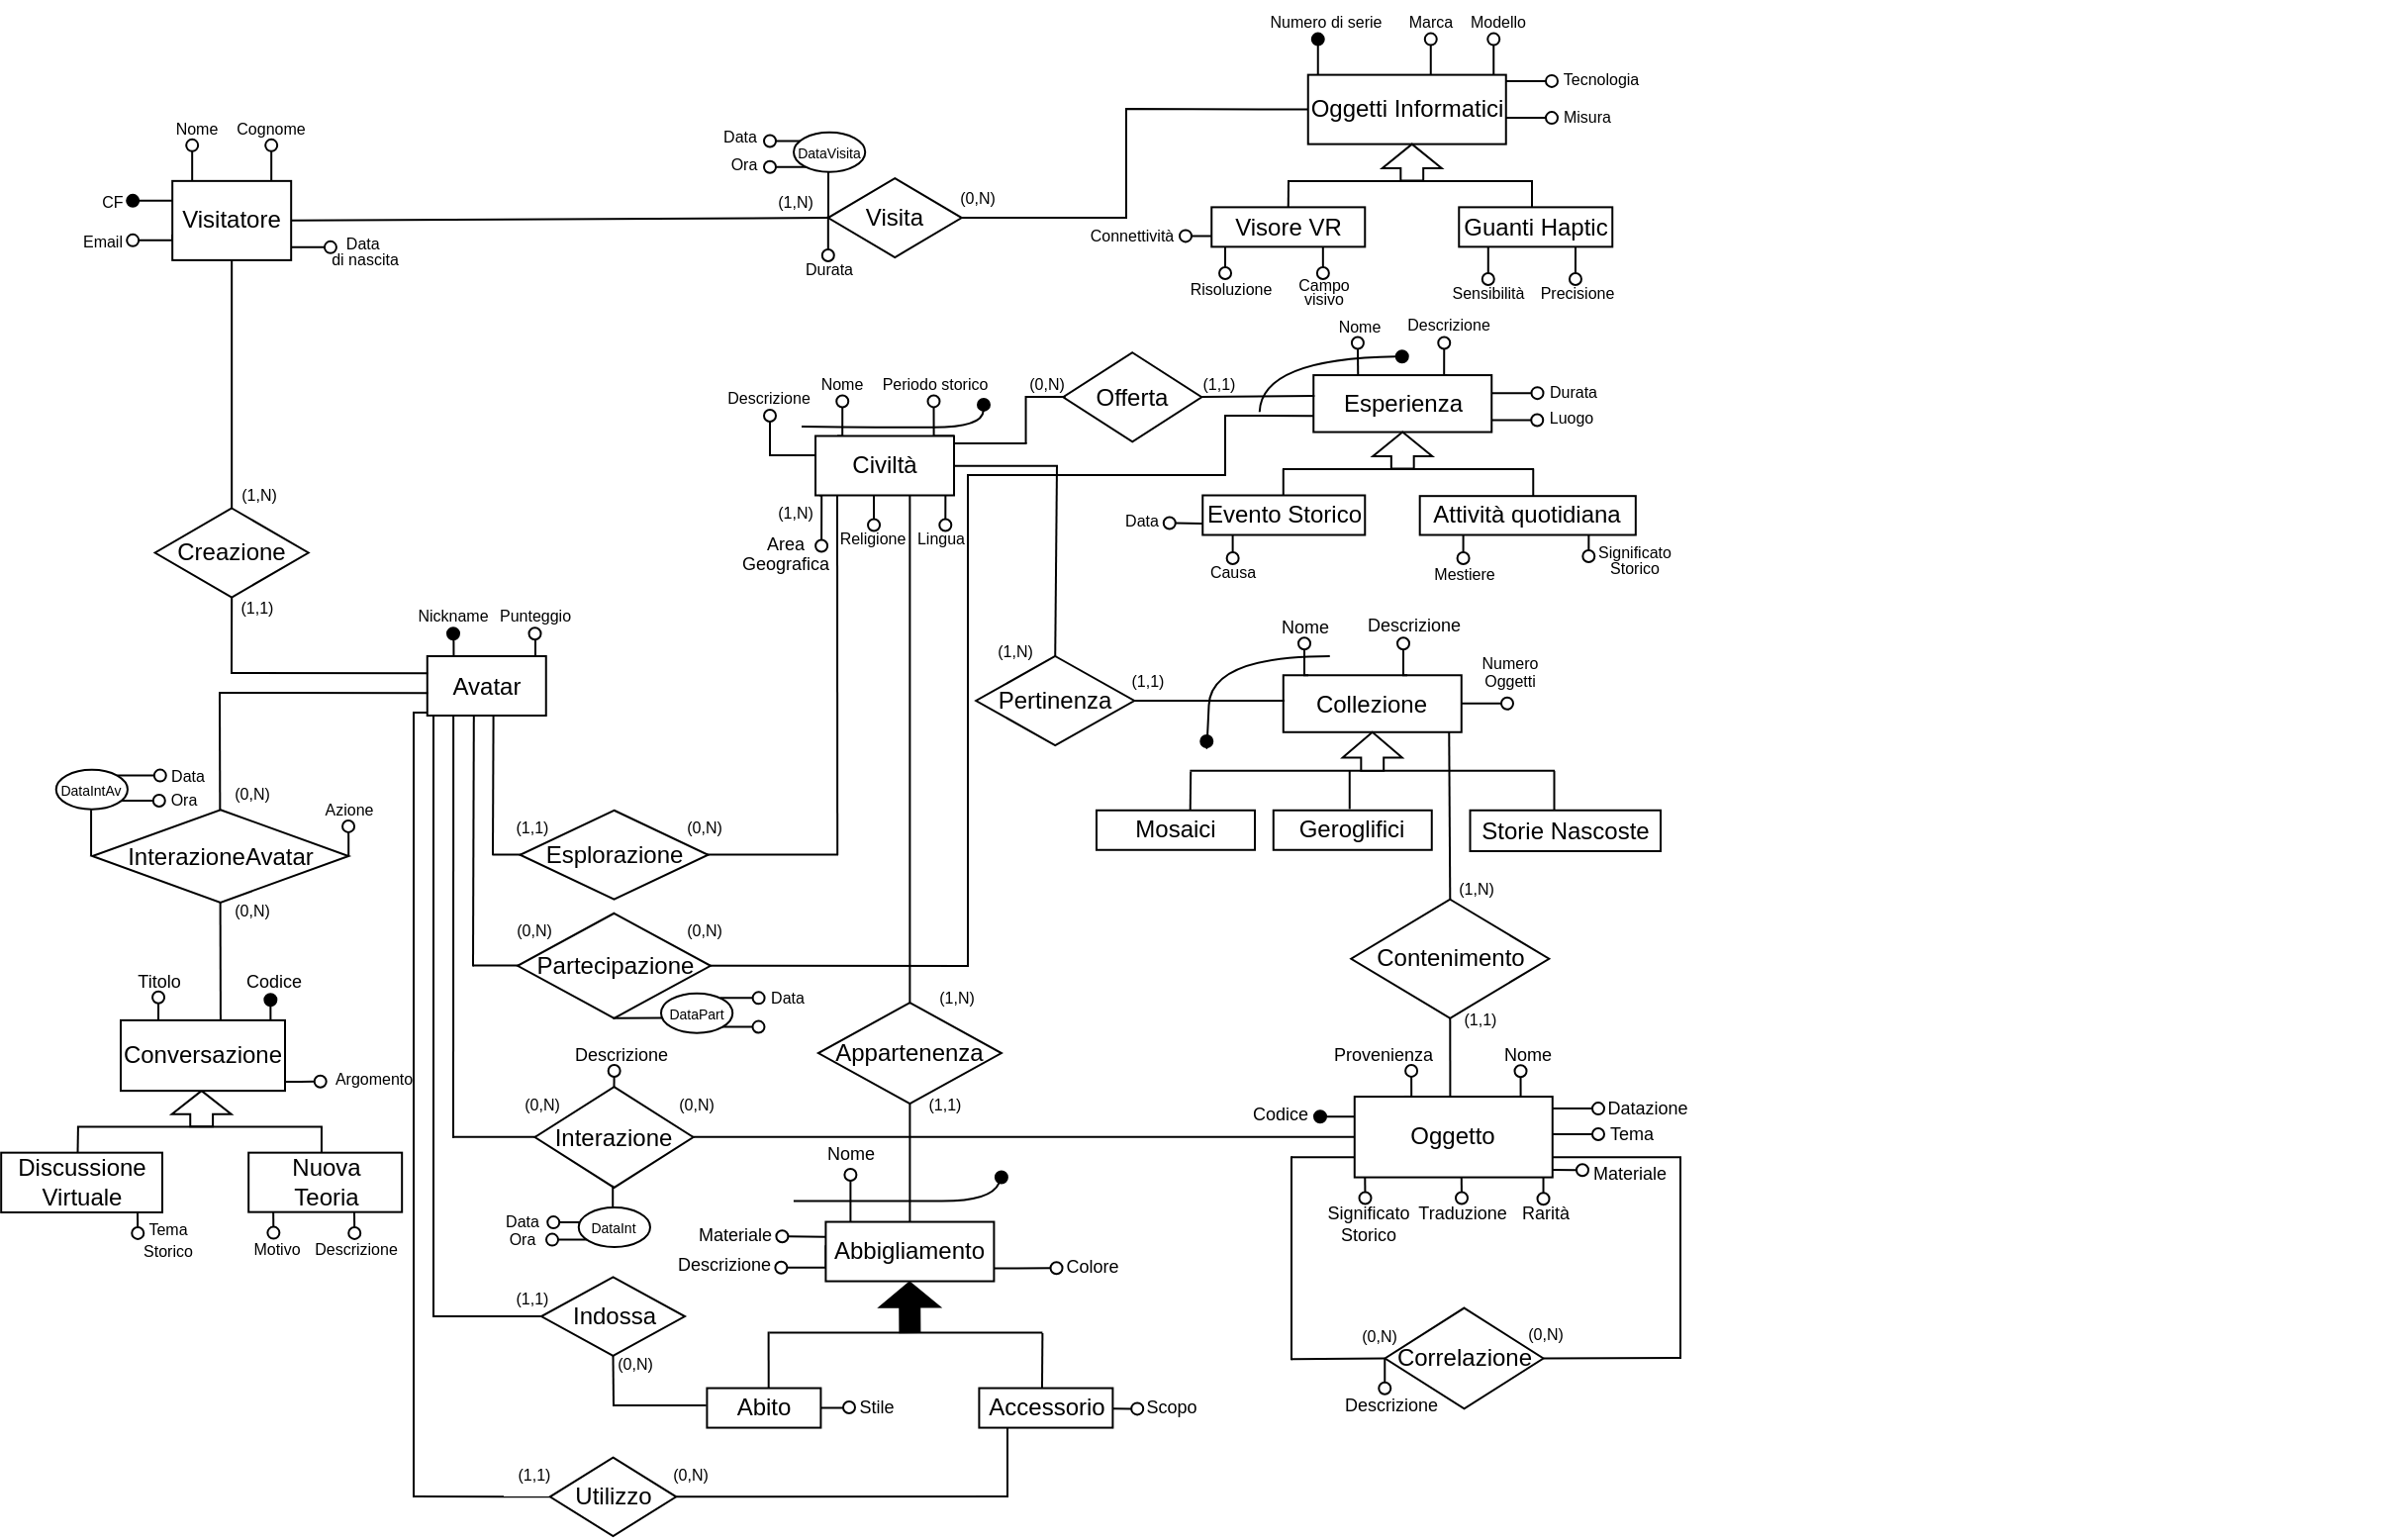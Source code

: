 <mxfile version="24.4.0" type="device">
  <diagram name="Pagina-1" id="xlJhvgW3dntGbL7X99_p">
    <mxGraphModel dx="1755" dy="965" grid="1" gridSize="10" guides="1" tooltips="1" connect="1" arrows="1" fold="1" page="0" pageScale="1" pageWidth="827" pageHeight="1169" math="0" shadow="0">
      <root>
        <mxCell id="0" />
        <mxCell id="1" parent="0" />
        <mxCell id="xFyrg9qpgeF3Z5DftNoa-2" value="" style="edgeStyle=orthogonalEdgeStyle;rounded=0;orthogonalLoop=1;jettySize=auto;html=1;endArrow=none;endFill=0;" parent="1" source="esEqVlL6re1M1a8fyDZB-2" target="xFyrg9qpgeF3Z5DftNoa-1" edge="1">
          <mxGeometry relative="1" as="geometry">
            <Array as="points">
              <mxPoint x="-310" y="71.435" />
              <mxPoint x="-310" y="239.25" />
            </Array>
          </mxGeometry>
        </mxCell>
        <mxCell id="xFyrg9qpgeF3Z5DftNoa-32" style="edgeStyle=orthogonalEdgeStyle;rounded=0;orthogonalLoop=1;jettySize=auto;html=1;exitX=0;exitY=0.5;exitDx=0;exitDy=0;endArrow=oval;endFill=0;" parent="1" edge="1">
          <mxGeometry relative="1" as="geometry">
            <mxPoint x="-371.91" y="81.43" as="targetPoint" />
            <mxPoint x="-351.91" y="78.545" as="sourcePoint" />
            <Array as="points">
              <mxPoint x="-351.91" y="81.43" />
            </Array>
          </mxGeometry>
        </mxCell>
        <mxCell id="esEqVlL6re1M1a8fyDZB-2" value="Visitatore" style="whiteSpace=wrap;html=1;align=center;" parent="1" vertex="1">
          <mxGeometry x="-351.91" y="51.43" width="60" height="40.01" as="geometry" />
        </mxCell>
        <mxCell id="esEqVlL6re1M1a8fyDZB-7" value="Oggetti Informatici" style="whiteSpace=wrap;html=1;align=center;" parent="1" vertex="1">
          <mxGeometry x="221.88" y="-2.19" width="100" height="35" as="geometry" />
        </mxCell>
        <mxCell id="psAY5yPwDMX2NuFO3N5F-7" style="edgeStyle=orthogonalEdgeStyle;rounded=0;orthogonalLoop=1;jettySize=auto;html=1;exitX=0;exitY=0.5;exitDx=0;exitDy=0;endArrow=oval;endFill=0;" parent="1" edge="1">
          <mxGeometry relative="1" as="geometry">
            <mxPoint x="-44.32" y="600.41" as="targetPoint" />
            <Array as="points">
              <mxPoint x="-21.32" y="600.41" />
            </Array>
            <mxPoint x="-21.82" y="589.16" as="sourcePoint" />
          </mxGeometry>
        </mxCell>
        <mxCell id="esEqVlL6re1M1a8fyDZB-10" value="Abbigliamento" style="whiteSpace=wrap;html=1;align=center;" parent="1" vertex="1">
          <mxGeometry x="-21.8" y="577.28" width="85" height="30" as="geometry" />
        </mxCell>
        <mxCell id="esEqVlL6re1M1a8fyDZB-11" value="Abito" style="whiteSpace=wrap;html=1;align=center;" parent="1" vertex="1">
          <mxGeometry x="-81.8" y="661.28" width="57.5" height="20" as="geometry" />
        </mxCell>
        <mxCell id="esEqVlL6re1M1a8fyDZB-12" value="Accessorio" style="whiteSpace=wrap;html=1;align=center;" parent="1" vertex="1">
          <mxGeometry x="55.7" y="661.28" width="67.5" height="20" as="geometry" />
        </mxCell>
        <mxCell id="esEqVlL6re1M1a8fyDZB-26" value="Visita" style="shape=rhombus;perimeter=rhombusPerimeter;whiteSpace=wrap;html=1;align=center;" parent="1" vertex="1">
          <mxGeometry x="-20.62" y="50.02" width="67.5" height="39.99" as="geometry" />
        </mxCell>
        <mxCell id="esEqVlL6re1M1a8fyDZB-29" value="Avatar" style="whiteSpace=wrap;html=1;align=center;" parent="1" vertex="1">
          <mxGeometry x="-223.12" y="291.5" width="60" height="30" as="geometry" />
        </mxCell>
        <mxCell id="xFyrg9qpgeF3Z5DftNoa-1" value="Creazione" style="shape=rhombus;perimeter=rhombusPerimeter;whiteSpace=wrap;html=1;align=center;" parent="1" vertex="1">
          <mxGeometry x="-360.66" y="216.75" width="77.5" height="45" as="geometry" />
        </mxCell>
        <mxCell id="xFyrg9qpgeF3Z5DftNoa-6" value="Indossa" style="shape=rhombus;perimeter=rhombusPerimeter;whiteSpace=wrap;html=1;align=center;" parent="1" vertex="1">
          <mxGeometry x="-165.5" y="605.17" width="72.5" height="39.75" as="geometry" />
        </mxCell>
        <mxCell id="xFyrg9qpgeF3Z5DftNoa-7" value="Utilizzo" style="shape=rhombus;perimeter=rhombusPerimeter;whiteSpace=wrap;html=1;align=center;" parent="1" vertex="1">
          <mxGeometry x="-161.12" y="696.28" width="63.75" height="39.75" as="geometry" />
        </mxCell>
        <mxCell id="xFyrg9qpgeF3Z5DftNoa-29" value="&lt;font style=&quot;font-size: 8px;&quot;&gt;Nome&lt;/font&gt;" style="text;html=1;align=center;verticalAlign=middle;whiteSpace=wrap;rounded=0;" parent="1" vertex="1">
          <mxGeometry x="-351.91" y="18.94" width="25" height="10" as="geometry" />
        </mxCell>
        <mxCell id="xFyrg9qpgeF3Z5DftNoa-31" value="&lt;font style=&quot;font-size: 8px;&quot;&gt;Cognome&lt;/font&gt;" style="text;html=1;align=center;verticalAlign=middle;whiteSpace=wrap;rounded=0;" parent="1" vertex="1">
          <mxGeometry x="-331.91" y="8.94" width="60" height="30" as="geometry" />
        </mxCell>
        <mxCell id="xFyrg9qpgeF3Z5DftNoa-34" value="&lt;font style=&quot;font-size: 8px;&quot;&gt;Periodo storico&lt;/font&gt;" style="text;html=1;align=center;verticalAlign=middle;whiteSpace=wrap;rounded=0;" parent="1" vertex="1">
          <mxGeometry x="-1.88" y="138.13" width="71" height="29" as="geometry" />
        </mxCell>
        <mxCell id="xFyrg9qpgeF3Z5DftNoa-35" value="&lt;font style=&quot;font-size: 8px;&quot;&gt;Nome&lt;/font&gt;" style="text;html=1;align=center;verticalAlign=middle;whiteSpace=wrap;rounded=0;" parent="1" vertex="1">
          <mxGeometry x="-44.94" y="138.13" width="63" height="30" as="geometry" />
        </mxCell>
        <mxCell id="IS9MgUI0sy-0iihlmr4d-4" value="&lt;font style=&quot;font-size: 8px;&quot;&gt;Misura&lt;/font&gt;" style="text;html=1;align=center;verticalAlign=middle;whiteSpace=wrap;rounded=1;strokeColor=none;" parent="1" vertex="1">
          <mxGeometry x="338" y="7.56" width="50" height="21" as="geometry" />
        </mxCell>
        <mxCell id="IS9MgUI0sy-0iihlmr4d-5" value="&lt;font style=&quot;font-size: 8px;&quot;&gt;Modello&lt;/font&gt;" style="text;html=1;align=center;verticalAlign=middle;whiteSpace=wrap;rounded=1;strokeColor=none;" parent="1" vertex="1">
          <mxGeometry x="298.13" y="-39.68" width="40" height="20" as="geometry" />
        </mxCell>
        <mxCell id="IS9MgUI0sy-0iihlmr4d-10" value="&lt;font style=&quot;font-size: 8px;&quot;&gt;Marca&lt;/font&gt;" style="text;html=1;align=center;verticalAlign=middle;whiteSpace=wrap;rounded=1;strokeColor=none;glass=0;" parent="1" vertex="1">
          <mxGeometry x="258.76" y="-37.18" width="50" height="15" as="geometry" />
        </mxCell>
        <mxCell id="IS9MgUI0sy-0iihlmr4d-41" value="&lt;font style=&quot;font-size: 8px;&quot;&gt;Punteggio&lt;/font&gt;" style="text;html=1;align=center;verticalAlign=middle;whiteSpace=wrap;rounded=1;strokeColor=none;" parent="1" vertex="1">
          <mxGeometry x="-193.5" y="258.5" width="49" height="23" as="geometry" />
        </mxCell>
        <mxCell id="IS9MgUI0sy-0iihlmr4d-47" value="&lt;font style=&quot;font-size: 9px;&quot;&gt;Materiale&lt;/font&gt;" style="text;html=1;align=center;verticalAlign=middle;whiteSpace=wrap;rounded=0;" parent="1" vertex="1">
          <mxGeometry x="-85" y="575" width="35" height="15" as="geometry" />
        </mxCell>
        <mxCell id="psAY5yPwDMX2NuFO3N5F-9" value="&lt;font style=&quot;font-size: 9px;&quot;&gt;Scopo&lt;/font&gt;" style="text;html=1;align=center;verticalAlign=middle;whiteSpace=wrap;rounded=0;" parent="1" vertex="1">
          <mxGeometry x="133.13" y="661" width="40" height="17" as="geometry" />
        </mxCell>
        <mxCell id="psAY5yPwDMX2NuFO3N5F-12" value="&lt;font style=&quot;font-size: 9px;&quot;&gt;Descrizione&lt;/font&gt;" style="text;html=1;align=center;verticalAlign=middle;whiteSpace=wrap;rounded=0;" parent="1" vertex="1">
          <mxGeometry x="258.13" y="267.5" width="35" height="15" as="geometry" />
        </mxCell>
        <mxCell id="psAY5yPwDMX2NuFO3N5F-13" value="&lt;font style=&quot;font-size: 9px;&quot;&gt;Nome&lt;/font&gt;" style="text;html=1;align=center;verticalAlign=middle;whiteSpace=wrap;rounded=0;" parent="1" vertex="1">
          <mxGeometry x="203" y="267.5" width="35" height="17" as="geometry" />
        </mxCell>
        <mxCell id="psAY5yPwDMX2NuFO3N5F-34" value="&lt;font style=&quot;font-size: 8px;&quot;&gt;Ora&lt;/font&gt;" style="text;html=1;align=center;verticalAlign=middle;whiteSpace=wrap;rounded=1;strokeColor=none;glass=0;" parent="1" vertex="1">
          <mxGeometry x="-88" y="34" width="50" height="15" as="geometry" />
        </mxCell>
        <mxCell id="psAY5yPwDMX2NuFO3N5F-36" value="&lt;font style=&quot;font-size: 8px;&quot;&gt;Data&lt;/font&gt;" style="text;html=1;align=center;verticalAlign=middle;whiteSpace=wrap;rounded=1;strokeColor=none;glass=0;" parent="1" vertex="1">
          <mxGeometry x="-90" y="20.01" width="50" height="15" as="geometry" />
        </mxCell>
        <mxCell id="sCdLPjGgIY4ofrzn0zne-25" style="edgeStyle=orthogonalEdgeStyle;rounded=0;orthogonalLoop=1;jettySize=auto;html=1;exitX=0.25;exitY=0;exitDx=0;exitDy=0;endArrow=oval;endFill=0;" parent="1" source="sCdLPjGgIY4ofrzn0zne-1" edge="1">
          <mxGeometry relative="1" as="geometry">
            <mxPoint x="246.963" y="133.28" as="targetPoint" />
          </mxGeometry>
        </mxCell>
        <mxCell id="sCdLPjGgIY4ofrzn0zne-29" style="edgeStyle=orthogonalEdgeStyle;rounded=0;orthogonalLoop=1;jettySize=auto;html=1;exitX=0.75;exitY=0;exitDx=0;exitDy=0;endArrow=oval;endFill=0;" parent="1" source="sCdLPjGgIY4ofrzn0zne-1" edge="1">
          <mxGeometry relative="1" as="geometry">
            <mxPoint x="290.63" y="133.28" as="targetPoint" />
          </mxGeometry>
        </mxCell>
        <mxCell id="sCdLPjGgIY4ofrzn0zne-1" value="Esperienza" style="whiteSpace=wrap;html=1;align=center;" parent="1" vertex="1">
          <mxGeometry x="224.63" y="149.53" width="90" height="28.75" as="geometry" />
        </mxCell>
        <mxCell id="sCdLPjGgIY4ofrzn0zne-9" value="Offerta" style="shape=rhombus;perimeter=rhombusPerimeter;whiteSpace=wrap;html=1;align=center;" parent="1" vertex="1">
          <mxGeometry x="98.13" y="138.13" width="70" height="45" as="geometry" />
        </mxCell>
        <mxCell id="sCdLPjGgIY4ofrzn0zne-13" value="Geroglifici" style="whiteSpace=wrap;html=1;align=center;" parent="1" vertex="1">
          <mxGeometry x="204.38" y="369.38" width="80" height="20" as="geometry" />
        </mxCell>
        <mxCell id="sCdLPjGgIY4ofrzn0zne-14" value="Mosaici" style="whiteSpace=wrap;html=1;align=center;" parent="1" vertex="1">
          <mxGeometry x="115.0" y="369.38" width="80" height="20" as="geometry" />
        </mxCell>
        <mxCell id="sCdLPjGgIY4ofrzn0zne-16" value="Storie Nascoste" style="whiteSpace=wrap;html=1;align=center;" parent="1" vertex="1">
          <mxGeometry x="303.76" y="369.38" width="96.24" height="20.62" as="geometry" />
        </mxCell>
        <mxCell id="sCdLPjGgIY4ofrzn0zne-26" value="&lt;font style=&quot;font-size: 8px;&quot;&gt;Nome&lt;/font&gt;" style="text;html=1;align=center;verticalAlign=middle;whiteSpace=wrap;rounded=1;strokeColor=none;" parent="1" vertex="1">
          <mxGeometry x="228" y="114" width="40" height="20" as="geometry" />
        </mxCell>
        <mxCell id="sCdLPjGgIY4ofrzn0zne-27" value="&lt;font style=&quot;font-size: 8px;&quot;&gt;Descrizione&lt;/font&gt;" style="text;html=1;align=center;verticalAlign=middle;whiteSpace=wrap;rounded=1;strokeColor=none;" parent="1" vertex="1">
          <mxGeometry x="273" y="113" width="40" height="20" as="geometry" />
        </mxCell>
        <mxCell id="sCdLPjGgIY4ofrzn0zne-28" value="&lt;font style=&quot;font-size: 8px;&quot;&gt;Durata&lt;/font&gt;" style="text;html=1;align=center;verticalAlign=middle;whiteSpace=wrap;rounded=1;strokeColor=none;" parent="1" vertex="1">
          <mxGeometry x="335.63" y="146.78" width="40" height="20" as="geometry" />
        </mxCell>
        <mxCell id="sCdLPjGgIY4ofrzn0zne-31" value="&lt;font style=&quot;font-size: 8px;&quot;&gt;(1,N)&lt;/font&gt;" style="text;html=1;align=center;verticalAlign=middle;whiteSpace=wrap;rounded=1;strokeColor=none;glass=0;" parent="1" vertex="1">
          <mxGeometry x="-62.5" y="53.75" width="50" height="15" as="geometry" />
        </mxCell>
        <mxCell id="sCdLPjGgIY4ofrzn0zne-32" value="&lt;font style=&quot;font-size: 8px;&quot;&gt;(0,N)&lt;/font&gt;" style="text;html=1;align=center;verticalAlign=middle;whiteSpace=wrap;rounded=1;strokeColor=none;glass=0;" parent="1" vertex="1">
          <mxGeometry x="-108.12" y="369.38" width="50" height="15" as="geometry" />
        </mxCell>
        <mxCell id="sCdLPjGgIY4ofrzn0zne-33" value="&lt;font style=&quot;font-size: 8px;&quot;&gt;(0,N)&lt;/font&gt;" style="text;html=1;align=center;verticalAlign=middle;whiteSpace=wrap;rounded=1;strokeColor=none;glass=0;" parent="1" vertex="1">
          <mxGeometry x="30.0" y="51.88" width="50" height="15" as="geometry" />
        </mxCell>
        <mxCell id="sCdLPjGgIY4ofrzn0zne-36" value="&lt;font style=&quot;font-size: 8px;&quot;&gt;(1,1)&lt;/font&gt;" style="text;html=1;align=center;verticalAlign=middle;whiteSpace=wrap;rounded=1;strokeColor=none;glass=0;" parent="1" vertex="1">
          <mxGeometry x="-195" y="369.38" width="50" height="15" as="geometry" />
        </mxCell>
        <mxCell id="sCdLPjGgIY4ofrzn0zne-37" value="&lt;font style=&quot;font-size: 8px;&quot;&gt;(1,N)&lt;/font&gt;" style="text;html=1;align=center;verticalAlign=middle;whiteSpace=wrap;rounded=1;strokeColor=none;glass=0;" parent="1" vertex="1">
          <mxGeometry x="-333.16" y="201.75" width="50" height="15" as="geometry" />
        </mxCell>
        <mxCell id="sCdLPjGgIY4ofrzn0zne-38" value="&lt;font style=&quot;font-size: 8px;&quot;&gt;(1,1)&lt;/font&gt;" style="text;html=1;align=center;verticalAlign=middle;whiteSpace=wrap;rounded=1;strokeColor=none;glass=0;" parent="1" vertex="1">
          <mxGeometry x="-333.77" y="258" width="50" height="15" as="geometry" />
        </mxCell>
        <mxCell id="sCdLPjGgIY4ofrzn0zne-39" value="&lt;font style=&quot;font-size: 8px;&quot;&gt;(0,N)&lt;/font&gt;" style="text;html=1;align=center;verticalAlign=middle;whiteSpace=wrap;rounded=1;strokeColor=none;glass=0;arcSize=28;" parent="1" vertex="1">
          <mxGeometry x="-143" y="640" width="50" height="15" as="geometry" />
        </mxCell>
        <mxCell id="sCdLPjGgIY4ofrzn0zne-40" value="&lt;font style=&quot;font-size: 8px;&quot;&gt;(1,1)&lt;/font&gt;" style="text;html=1;align=center;verticalAlign=middle;whiteSpace=wrap;rounded=1;strokeColor=none;glass=0;" parent="1" vertex="1">
          <mxGeometry x="-195" y="607.28" width="50" height="15" as="geometry" />
        </mxCell>
        <mxCell id="sCdLPjGgIY4ofrzn0zne-41" value="&lt;font style=&quot;font-size: 8px;&quot;&gt;(0,N)&lt;/font&gt;" style="text;html=1;align=center;verticalAlign=middle;whiteSpace=wrap;rounded=1;strokeColor=none;glass=0;" parent="1" vertex="1">
          <mxGeometry x="-115" y="696.78" width="50" height="15" as="geometry" />
        </mxCell>
        <mxCell id="sCdLPjGgIY4ofrzn0zne-42" value="&lt;font style=&quot;font-size: 8px;&quot;&gt;(1,1)&lt;/font&gt;" style="text;html=1;align=center;verticalAlign=middle;whiteSpace=wrap;rounded=1;strokeColor=none;glass=0;" parent="1" vertex="1">
          <mxGeometry x="-194" y="696.78" width="50" height="15" as="geometry" />
        </mxCell>
        <mxCell id="sCdLPjGgIY4ofrzn0zne-48" value="&lt;span style=&quot;font-size: 8px;&quot;&gt;(1,N)&lt;/span&gt;" style="text;html=1;align=center;verticalAlign=middle;whiteSpace=wrap;rounded=1;strokeColor=none;glass=0;" parent="1" vertex="1">
          <mxGeometry x="33.2" y="459.79" width="22.5" height="6.75" as="geometry" />
        </mxCell>
        <mxCell id="sCdLPjGgIY4ofrzn0zne-49" value="&lt;span style=&quot;font-size: 8px;&quot;&gt;(0,N)&lt;/span&gt;" style="text;html=1;align=center;verticalAlign=middle;whiteSpace=wrap;rounded=1;strokeColor=none;glass=0;" parent="1" vertex="1">
          <mxGeometry x="65" y="145" width="50" height="15" as="geometry" />
        </mxCell>
        <mxCell id="sCdLPjGgIY4ofrzn0zne-50" value="&lt;span style=&quot;font-size: 8px;&quot;&gt;(1,1)&lt;/span&gt;" style="text;html=1;align=center;verticalAlign=middle;whiteSpace=wrap;rounded=1;strokeColor=none;glass=0;" parent="1" vertex="1">
          <mxGeometry x="151.88" y="145.63" width="50" height="15" as="geometry" />
        </mxCell>
        <mxCell id="-KCrA8Snv7a03eBKMKKP-2" value="&lt;font style=&quot;font-size: 8px;&quot;&gt;Luogo&lt;/font&gt;" style="text;html=1;align=center;verticalAlign=middle;whiteSpace=wrap;rounded=1;strokeColor=none;" parent="1" vertex="1">
          <mxGeometry x="334.63" y="160.28" width="40" height="20" as="geometry" />
        </mxCell>
        <mxCell id="-KCrA8Snv7a03eBKMKKP-9" style="edgeStyle=orthogonalEdgeStyle;rounded=0;orthogonalLoop=1;jettySize=auto;html=1;exitX=0.5;exitY=1;exitDx=0;exitDy=0;" parent="1" source="sCdLPjGgIY4ofrzn0zne-49" target="sCdLPjGgIY4ofrzn0zne-49" edge="1">
          <mxGeometry relative="1" as="geometry" />
        </mxCell>
        <mxCell id="O113cSQGS3Kzy_eXXIUR-2" value="&lt;font style=&quot;font-size: 8px;&quot;&gt;(1,1)&lt;/font&gt;" style="text;html=1;align=center;verticalAlign=middle;whiteSpace=wrap;rounded=1;strokeColor=none;glass=0;" parent="1" vertex="1">
          <mxGeometry x="115.63" y="295.75" width="50" height="15" as="geometry" />
        </mxCell>
        <mxCell id="O113cSQGS3Kzy_eXXIUR-4" value="Pertinenza" style="shape=rhombus;perimeter=rhombusPerimeter;whiteSpace=wrap;html=1;align=center;" parent="1" vertex="1">
          <mxGeometry x="54.12" y="291.5" width="80" height="45" as="geometry" />
        </mxCell>
        <mxCell id="O113cSQGS3Kzy_eXXIUR-7" value="&lt;span style=&quot;font-size: 8px;&quot;&gt;(1,N)&lt;/span&gt;" style="text;html=1;align=center;verticalAlign=middle;whiteSpace=wrap;rounded=1;strokeColor=none;glass=0;" parent="1" vertex="1">
          <mxGeometry x="49.38" y="280.75" width="50" height="15" as="geometry" />
        </mxCell>
        <mxCell id="6Y740NKRe_7SumzculxD-2" value="&lt;font style=&quot;font-size: 8px;&quot;&gt;CF&lt;/font&gt;" style="text;html=1;align=center;verticalAlign=middle;whiteSpace=wrap;rounded=0;" parent="1" vertex="1">
          <mxGeometry x="-391.91" y="55.81" width="20" height="10" as="geometry" />
        </mxCell>
        <mxCell id="6Y740NKRe_7SumzculxD-4" style="edgeStyle=orthogonalEdgeStyle;rounded=0;orthogonalLoop=1;jettySize=auto;html=1;exitX=0;exitY=0;exitDx=0;exitDy=0;endArrow=oval;endFill=0;" parent="1" edge="1">
          <mxGeometry relative="1" as="geometry">
            <mxPoint x="-341.91" y="33.43" as="targetPoint" />
            <mxPoint x="-341.91" y="51.43" as="sourcePoint" />
            <Array as="points" />
          </mxGeometry>
        </mxCell>
        <mxCell id="6Y740NKRe_7SumzculxD-5" style="edgeStyle=orthogonalEdgeStyle;rounded=0;orthogonalLoop=1;jettySize=auto;html=1;exitX=0;exitY=0;exitDx=0;exitDy=0;endArrow=oval;endFill=0;" parent="1" edge="1">
          <mxGeometry relative="1" as="geometry">
            <mxPoint x="-301.91" y="33.43" as="targetPoint" />
            <mxPoint x="-301.91" y="51.43" as="sourcePoint" />
            <Array as="points" />
          </mxGeometry>
        </mxCell>
        <mxCell id="6Y740NKRe_7SumzculxD-6" value="&lt;font style=&quot;font-size: 8px;&quot;&gt;Email&lt;/font&gt;" style="text;html=1;align=center;verticalAlign=middle;whiteSpace=wrap;rounded=0;" parent="1" vertex="1">
          <mxGeometry x="-401.91" y="77.43" width="30" height="7" as="geometry" />
        </mxCell>
        <mxCell id="6Y740NKRe_7SumzculxD-8" style="edgeStyle=orthogonalEdgeStyle;rounded=0;orthogonalLoop=1;jettySize=auto;html=1;exitX=0;exitY=0.25;exitDx=0;exitDy=0;endArrow=oval;endFill=1;" parent="1" source="esEqVlL6re1M1a8fyDZB-2" edge="1">
          <mxGeometry relative="1" as="geometry">
            <mxPoint x="-371.91" y="61.43" as="targetPoint" />
            <mxPoint x="-416.91" y="40.19" as="sourcePoint" />
            <Array as="points" />
          </mxGeometry>
        </mxCell>
        <mxCell id="6Y740NKRe_7SumzculxD-17" value="&lt;font style=&quot;font-size: 8px;&quot;&gt;Nickname&lt;/font&gt;" style="text;html=1;align=center;verticalAlign=middle;whiteSpace=wrap;rounded=1;strokeColor=none;" parent="1" vertex="1">
          <mxGeometry x="-225" y="258" width="30" height="23.5" as="geometry" />
        </mxCell>
        <mxCell id="6Y740NKRe_7SumzculxD-43" value="" style="endArrow=none;html=1;rounded=0;entryX=-0.002;entryY=0.95;entryDx=0;entryDy=0;entryPerimeter=0;" parent="1" target="esEqVlL6re1M1a8fyDZB-29" edge="1">
          <mxGeometry width="50" height="50" relative="1" as="geometry">
            <mxPoint x="-230" y="320" as="sourcePoint" />
            <mxPoint x="-223.12" y="337" as="targetPoint" />
          </mxGeometry>
        </mxCell>
        <mxCell id="6Y740NKRe_7SumzculxD-46" value="" style="endArrow=none;html=1;rounded=0;" parent="1" edge="1">
          <mxGeometry width="50" height="50" relative="1" as="geometry">
            <mxPoint x="-220" y="625.5" as="sourcePoint" />
            <mxPoint x="-220" y="321.5" as="targetPoint" />
          </mxGeometry>
        </mxCell>
        <mxCell id="6Y740NKRe_7SumzculxD-51" value="&lt;font style=&quot;font-size: 9px;&quot;&gt;Descrizione&lt;/font&gt;" style="text;html=1;align=center;verticalAlign=middle;whiteSpace=wrap;rounded=0;" parent="1" vertex="1">
          <mxGeometry x="-93" y="591.17" width="40" height="14" as="geometry" />
        </mxCell>
        <mxCell id="6Y740NKRe_7SumzculxD-52" value="&lt;font style=&quot;font-size: 9px;&quot;&gt;Colore&lt;/font&gt;" style="text;html=1;align=center;verticalAlign=middle;whiteSpace=wrap;rounded=0;" parent="1" vertex="1">
          <mxGeometry x="93.2" y="590.28" width="40" height="17" as="geometry" />
        </mxCell>
        <mxCell id="6Y740NKRe_7SumzculxD-53" style="edgeStyle=orthogonalEdgeStyle;rounded=0;orthogonalLoop=1;jettySize=auto;html=1;exitX=1.011;exitY=0.878;exitDx=0;exitDy=0;endArrow=oval;endFill=0;exitPerimeter=0;" parent="1" edge="1">
          <mxGeometry relative="1" as="geometry">
            <mxPoint x="63.205" y="600.73" as="sourcePoint" />
            <mxPoint x="94.77" y="600.64" as="targetPoint" />
            <Array as="points">
              <mxPoint x="74.77" y="600.64" />
              <mxPoint x="74.77" y="600.64" />
            </Array>
          </mxGeometry>
        </mxCell>
        <mxCell id="6Y740NKRe_7SumzculxD-54" style="edgeStyle=orthogonalEdgeStyle;rounded=0;orthogonalLoop=1;jettySize=auto;html=1;exitX=1.001;exitY=0.609;exitDx=0;exitDy=0;endArrow=oval;endFill=0;exitPerimeter=0;" parent="1" edge="1">
          <mxGeometry relative="1" as="geometry">
            <mxPoint x="123.198" y="671.68" as="sourcePoint" />
            <mxPoint x="135.63" y="671.75" as="targetPoint" />
          </mxGeometry>
        </mxCell>
        <mxCell id="6Y740NKRe_7SumzculxD-55" value="&lt;font style=&quot;font-size: 9px;&quot;&gt;Nome&lt;/font&gt;" style="text;html=1;align=center;verticalAlign=middle;whiteSpace=wrap;rounded=0;" parent="1" vertex="1">
          <mxGeometry x="-29.3" y="533.53" width="40" height="17" as="geometry" />
        </mxCell>
        <mxCell id="6Y740NKRe_7SumzculxD-56" style="edgeStyle=orthogonalEdgeStyle;rounded=0;orthogonalLoop=1;jettySize=auto;html=1;endArrow=oval;endFill=0;" parent="1" edge="1">
          <mxGeometry relative="1" as="geometry">
            <mxPoint x="-21.8" y="584.9" as="sourcePoint" />
            <mxPoint x="-43.8" y="584.65" as="targetPoint" />
            <Array as="points">
              <mxPoint x="-21.8" y="584.9" />
              <mxPoint x="-20.8" y="584.9" />
            </Array>
          </mxGeometry>
        </mxCell>
        <mxCell id="6Y740NKRe_7SumzculxD-58" style="edgeStyle=orthogonalEdgeStyle;rounded=0;orthogonalLoop=1;jettySize=auto;html=1;endArrow=oval;endFill=0;" parent="1" edge="1">
          <mxGeometry relative="1" as="geometry">
            <mxPoint x="-9.3" y="577.28" as="sourcePoint" />
            <mxPoint x="-9.3" y="553.53" as="targetPoint" />
            <Array as="points">
              <mxPoint x="-9.3" y="577.28" />
            </Array>
          </mxGeometry>
        </mxCell>
        <mxCell id="6Y740NKRe_7SumzculxD-60" value="&lt;font style=&quot;font-size: 8px;&quot;&gt;(1,1)&lt;/font&gt;" style="text;html=1;align=center;verticalAlign=middle;whiteSpace=wrap;rounded=1;strokeColor=none;glass=0;" parent="1" vertex="1">
          <mxGeometry x="26.88" y="513.31" width="22.5" height="6.75" as="geometry" />
        </mxCell>
        <mxCell id="esEqVlL6re1M1a8fyDZB-34" value="Appartenenza" style="shape=rhombus;perimeter=rhombusPerimeter;whiteSpace=wrap;html=1;align=center;" parent="1" vertex="1">
          <mxGeometry x="-25.55" y="466.54" width="92.5" height="51" as="geometry" />
        </mxCell>
        <mxCell id="6Y740NKRe_7SumzculxD-63" value="" style="endArrow=none;html=1;rounded=0;entryX=0.5;entryY=1;entryDx=0;entryDy=0;exitX=0.5;exitY=0;exitDx=0;exitDy=0;" parent="1" source="esEqVlL6re1M1a8fyDZB-10" target="esEqVlL6re1M1a8fyDZB-34" edge="1">
          <mxGeometry width="50" height="50" relative="1" as="geometry">
            <mxPoint x="-24.3" y="583.53" as="sourcePoint" />
            <mxPoint x="25.7" y="533.53" as="targetPoint" />
          </mxGeometry>
        </mxCell>
        <mxCell id="6Y740NKRe_7SumzculxD-69" value="" style="shape=flexArrow;endArrow=classic;html=1;rounded=0;fillColor=#000000;endWidth=19.231;endSize=3.849;" parent="1" edge="1">
          <mxGeometry width="50" height="50" relative="1" as="geometry">
            <mxPoint x="20.7" y="633.53" as="sourcePoint" />
            <mxPoint x="20.54" y="607.28" as="targetPoint" />
          </mxGeometry>
        </mxCell>
        <mxCell id="6Y740NKRe_7SumzculxD-72" value="&lt;font style=&quot;font-size: 9px;&quot;&gt;Stile&lt;/font&gt;" style="text;html=1;align=center;verticalAlign=middle;whiteSpace=wrap;rounded=0;" parent="1" vertex="1">
          <mxGeometry x="-16" y="661" width="40" height="17" as="geometry" />
        </mxCell>
        <mxCell id="6Y740NKRe_7SumzculxD-73" value="" style="endArrow=none;html=1;rounded=0;exitX=0.479;exitY=-0.009;exitDx=0;exitDy=0;exitPerimeter=0;" parent="1" edge="1">
          <mxGeometry width="50" height="50" relative="1" as="geometry">
            <mxPoint x="-50.648" y="661.28" as="sourcePoint" />
            <mxPoint x="-50.69" y="632.8" as="targetPoint" />
          </mxGeometry>
        </mxCell>
        <mxCell id="KGt15_m-9OCbbfXcBj1e-4" value="" style="line;strokeWidth=1;rotatable=0;dashed=0;labelPosition=right;align=left;verticalAlign=middle;spacingTop=0;spacingLeft=6;points=[];portConstraint=eastwest;" parent="1" vertex="1">
          <mxGeometry x="-50.3" y="627.78" width="138" height="11" as="geometry" />
        </mxCell>
        <mxCell id="KGt15_m-9OCbbfXcBj1e-7" value="" style="endArrow=none;html=1;rounded=0;exitX=0.471;exitY=0.001;exitDx=0;exitDy=0;exitPerimeter=0;" parent="1" source="esEqVlL6re1M1a8fyDZB-12" edge="1">
          <mxGeometry width="50" height="50" relative="1" as="geometry">
            <mxPoint x="95.7" y="653.53" as="sourcePoint" />
            <mxPoint x="87.7" y="633.53" as="targetPoint" />
          </mxGeometry>
        </mxCell>
        <mxCell id="KGt15_m-9OCbbfXcBj1e-15" value="" style="endArrow=none;html=1;rounded=0;exitX=1;exitY=0.5;exitDx=0;exitDy=0;" parent="1" source="esEqVlL6re1M1a8fyDZB-2" edge="1">
          <mxGeometry width="50" height="50" relative="1" as="geometry">
            <mxPoint x="-70" y="60" as="sourcePoint" />
            <mxPoint x="-20" y="70" as="targetPoint" />
          </mxGeometry>
        </mxCell>
        <mxCell id="KGt15_m-9OCbbfXcBj1e-16" value="" style="endArrow=none;html=1;rounded=0;exitX=1;exitY=0.5;exitDx=0;exitDy=0;entryX=0;entryY=0.5;entryDx=0;entryDy=0;" parent="1" source="esEqVlL6re1M1a8fyDZB-26" target="esEqVlL6re1M1a8fyDZB-7" edge="1">
          <mxGeometry width="50" height="50" relative="1" as="geometry">
            <mxPoint x="70" y="40" as="sourcePoint" />
            <mxPoint x="120" y="-10" as="targetPoint" />
            <Array as="points">
              <mxPoint x="130" y="70" />
              <mxPoint x="130" y="15" />
            </Array>
          </mxGeometry>
        </mxCell>
        <mxCell id="KGt15_m-9OCbbfXcBj1e-20" value="" style="endArrow=none;html=1;rounded=0;exitX=0.5;exitY=0;exitDx=0;exitDy=0;" parent="1" source="esEqVlL6re1M1a8fyDZB-6" edge="1">
          <mxGeometry width="50" height="50" relative="1" as="geometry">
            <mxPoint x="155" y="56.56" as="sourcePoint" />
            <mxPoint x="212" y="51.56" as="targetPoint" />
          </mxGeometry>
        </mxCell>
        <mxCell id="KGt15_m-9OCbbfXcBj1e-22" value="" style="endArrow=none;html=1;rounded=0;" parent="1" edge="1">
          <mxGeometry width="50" height="50" relative="1" as="geometry">
            <mxPoint x="211.5" y="51.56" as="sourcePoint" />
            <mxPoint x="335.5" y="51.56" as="targetPoint" />
          </mxGeometry>
        </mxCell>
        <mxCell id="KGt15_m-9OCbbfXcBj1e-24" value="" style="shape=singleArrow;direction=north;whiteSpace=wrap;html=1;arrowWidth=0.381;arrowSize=0.658;" parent="1" vertex="1">
          <mxGeometry x="259.38" y="32.81" width="30" height="18.5" as="geometry" />
        </mxCell>
        <mxCell id="KGt15_m-9OCbbfXcBj1e-25" value="" style="endArrow=none;html=1;rounded=0;entryX=0.476;entryY=-0.004;entryDx=0;entryDy=0;entryPerimeter=0;" parent="1" target="gv4DbaSQQRbEuML4uvOJ-1" edge="1">
          <mxGeometry width="50" height="50" relative="1" as="geometry">
            <mxPoint x="335" y="51.56" as="sourcePoint" />
            <mxPoint x="415" y="6.56" as="targetPoint" />
          </mxGeometry>
        </mxCell>
        <mxCell id="KGt15_m-9OCbbfXcBj1e-27" style="edgeStyle=orthogonalEdgeStyle;rounded=0;orthogonalLoop=1;jettySize=auto;html=1;exitX=0;exitY=0;exitDx=0;exitDy=0;endArrow=oval;endFill=1;" parent="1" edge="1">
          <mxGeometry relative="1" as="geometry">
            <mxPoint x="226.88" y="-20.19" as="targetPoint" />
            <mxPoint x="226.88" y="-2.19" as="sourcePoint" />
            <Array as="points" />
          </mxGeometry>
        </mxCell>
        <mxCell id="KGt15_m-9OCbbfXcBj1e-28" value="&lt;font style=&quot;font-size: 8px;&quot;&gt;Numero di serie&lt;/font&gt;" style="text;html=1;align=center;verticalAlign=middle;whiteSpace=wrap;rounded=1;strokeColor=none;glass=0;" parent="1" vertex="1">
          <mxGeometry x="197.51" y="-33.43" width="65.62" height="7.5" as="geometry" />
        </mxCell>
        <mxCell id="KGt15_m-9OCbbfXcBj1e-29" style="edgeStyle=orthogonalEdgeStyle;rounded=0;orthogonalLoop=1;jettySize=auto;html=1;exitX=0;exitY=0;exitDx=0;exitDy=0;endArrow=oval;endFill=0;" parent="1" edge="1">
          <mxGeometry relative="1" as="geometry">
            <mxPoint x="283.88" y="-20.19" as="targetPoint" />
            <mxPoint x="283.88" y="-2.19" as="sourcePoint" />
            <Array as="points" />
          </mxGeometry>
        </mxCell>
        <mxCell id="KGt15_m-9OCbbfXcBj1e-30" style="edgeStyle=orthogonalEdgeStyle;rounded=0;orthogonalLoop=1;jettySize=auto;html=1;exitX=0;exitY=0;exitDx=0;exitDy=0;endArrow=oval;endFill=0;" parent="1" edge="1">
          <mxGeometry relative="1" as="geometry">
            <mxPoint x="315.63" y="-20.19" as="targetPoint" />
            <mxPoint x="315.63" y="-2.19" as="sourcePoint" />
            <Array as="points" />
          </mxGeometry>
        </mxCell>
        <mxCell id="KGt15_m-9OCbbfXcBj1e-31" style="edgeStyle=orthogonalEdgeStyle;rounded=0;orthogonalLoop=1;jettySize=auto;html=1;exitX=1;exitY=0.5;exitDx=0;exitDy=0;endArrow=oval;endFill=0;" parent="1" edge="1">
          <mxGeometry relative="1" as="geometry">
            <mxPoint x="321.88" y="19.56" as="sourcePoint" />
            <mxPoint x="345" y="19.56" as="targetPoint" />
          </mxGeometry>
        </mxCell>
        <mxCell id="KGt15_m-9OCbbfXcBj1e-32" style="edgeStyle=orthogonalEdgeStyle;rounded=0;orthogonalLoop=1;jettySize=auto;html=1;exitX=1;exitY=0.5;exitDx=0;exitDy=0;endArrow=oval;endFill=0;" parent="1" edge="1">
          <mxGeometry relative="1" as="geometry">
            <mxPoint x="321.88" y="0.94" as="sourcePoint" />
            <mxPoint x="345" y="0.94" as="targetPoint" />
          </mxGeometry>
        </mxCell>
        <mxCell id="KGt15_m-9OCbbfXcBj1e-33" value="&lt;font style=&quot;font-size: 8px;&quot;&gt;Tecnologia&lt;/font&gt;" style="text;html=1;align=center;verticalAlign=middle;whiteSpace=wrap;rounded=1;strokeColor=none;" parent="1" vertex="1">
          <mxGeometry x="346.88" y="-10.06" width="46" height="19" as="geometry" />
        </mxCell>
        <mxCell id="KGt15_m-9OCbbfXcBj1e-39" style="edgeStyle=orthogonalEdgeStyle;rounded=0;orthogonalLoop=1;jettySize=auto;html=1;exitX=0;exitY=0;exitDx=0;exitDy=0;endArrow=oval;endFill=0;" parent="1" edge="1">
          <mxGeometry relative="1" as="geometry">
            <mxPoint x="-50" y="31.26" as="targetPoint" />
            <mxPoint x="-30.62" y="31.26" as="sourcePoint" />
            <Array as="points" />
          </mxGeometry>
        </mxCell>
        <mxCell id="KGt15_m-9OCbbfXcBj1e-40" style="edgeStyle=orthogonalEdgeStyle;rounded=0;orthogonalLoop=1;jettySize=auto;html=1;endArrow=oval;endFill=0;" parent="1" edge="1">
          <mxGeometry relative="1" as="geometry">
            <mxPoint x="-50" y="44.38" as="targetPoint" />
            <mxPoint x="-30" y="44.38" as="sourcePoint" />
            <Array as="points" />
          </mxGeometry>
        </mxCell>
        <mxCell id="KGt15_m-9OCbbfXcBj1e-43" value="" style="endArrow=none;html=1;rounded=0;entryX=0.551;entryY=1.003;entryDx=0;entryDy=0;entryPerimeter=0;" parent="1" edge="1">
          <mxGeometry width="50" height="50" relative="1" as="geometry">
            <mxPoint x="-20.5" y="70" as="sourcePoint" />
            <mxPoint x="-20.5" y="46.94" as="targetPoint" />
          </mxGeometry>
        </mxCell>
        <mxCell id="KGt15_m-9OCbbfXcBj1e-44" value="&lt;p style=&quot;line-height: 110%;&quot;&gt;&lt;font style=&quot;font-size: 7px;&quot;&gt;DataVisita&lt;/font&gt;&lt;/p&gt;" style="ellipse;whiteSpace=wrap;html=1;" parent="1" vertex="1">
          <mxGeometry x="-38" y="26.88" width="36.12" height="20" as="geometry" />
        </mxCell>
        <mxCell id="KGt15_m-9OCbbfXcBj1e-59" value="" style="shape=singleArrow;direction=north;whiteSpace=wrap;html=1;arrowWidth=0.381;arrowSize=0.658;" parent="1" vertex="1">
          <mxGeometry x="254.63" y="178.28" width="30" height="18.5" as="geometry" />
        </mxCell>
        <mxCell id="KGt15_m-9OCbbfXcBj1e-64" value="" style="endArrow=none;html=1;rounded=0;" parent="1" edge="1">
          <mxGeometry width="50" height="50" relative="1" as="geometry">
            <mxPoint x="209" y="197" as="sourcePoint" />
            <mxPoint x="336" y="197" as="targetPoint" />
          </mxGeometry>
        </mxCell>
        <mxCell id="KGt15_m-9OCbbfXcBj1e-66" style="edgeStyle=orthogonalEdgeStyle;rounded=0;orthogonalLoop=1;jettySize=auto;html=1;exitX=1;exitY=0.5;exitDx=0;exitDy=0;endArrow=oval;endFill=0;" parent="1" edge="1">
          <mxGeometry relative="1" as="geometry">
            <mxPoint x="314.63" y="158.58" as="sourcePoint" />
            <mxPoint x="337.75" y="158.58" as="targetPoint" />
          </mxGeometry>
        </mxCell>
        <mxCell id="KGt15_m-9OCbbfXcBj1e-67" style="edgeStyle=orthogonalEdgeStyle;rounded=0;orthogonalLoop=1;jettySize=auto;html=1;exitX=1;exitY=0.5;exitDx=0;exitDy=0;endArrow=oval;endFill=0;" parent="1" edge="1">
          <mxGeometry relative="1" as="geometry">
            <mxPoint x="314.63" y="172.28" as="sourcePoint" />
            <mxPoint x="337.63" y="172.28" as="targetPoint" />
            <Array as="points">
              <mxPoint x="330.63" y="172.28" />
            </Array>
          </mxGeometry>
        </mxCell>
        <mxCell id="KGt15_m-9OCbbfXcBj1e-68" value="Collezione" style="whiteSpace=wrap;html=1;align=center;" parent="1" vertex="1">
          <mxGeometry x="209.38" y="301.13" width="90" height="28.75" as="geometry" />
        </mxCell>
        <mxCell id="KGt15_m-9OCbbfXcBj1e-71" style="edgeStyle=orthogonalEdgeStyle;rounded=0;orthogonalLoop=1;jettySize=auto;html=1;exitX=0.75;exitY=0;exitDx=0;exitDy=0;endArrow=oval;endFill=0;" parent="1" edge="1">
          <mxGeometry relative="1" as="geometry">
            <mxPoint x="222.01" y="301.12" as="sourcePoint" />
            <mxPoint x="220.01" y="285.12" as="targetPoint" />
          </mxGeometry>
        </mxCell>
        <mxCell id="KGt15_m-9OCbbfXcBj1e-72" style="edgeStyle=orthogonalEdgeStyle;rounded=0;orthogonalLoop=1;jettySize=auto;html=1;exitX=0.75;exitY=0;exitDx=0;exitDy=0;endArrow=oval;endFill=0;" parent="1" edge="1">
          <mxGeometry relative="1" as="geometry">
            <mxPoint x="272.01" y="301.13" as="sourcePoint" />
            <mxPoint x="270.01" y="285.13" as="targetPoint" />
          </mxGeometry>
        </mxCell>
        <mxCell id="KGt15_m-9OCbbfXcBj1e-76" value="" style="endArrow=none;html=1;rounded=0;" parent="1" edge="1">
          <mxGeometry width="50" height="50" relative="1" as="geometry">
            <mxPoint x="162.18" y="349.41" as="sourcePoint" />
            <mxPoint x="346.5" y="349.41" as="targetPoint" />
          </mxGeometry>
        </mxCell>
        <mxCell id="KGt15_m-9OCbbfXcBj1e-78" value="" style="shape=singleArrow;direction=north;whiteSpace=wrap;html=1;arrowWidth=0.381;arrowSize=0.658;" parent="1" vertex="1">
          <mxGeometry x="239.38" y="329.88" width="30" height="19.5" as="geometry" />
        </mxCell>
        <mxCell id="KGt15_m-9OCbbfXcBj1e-81" value="" style="endArrow=none;html=1;rounded=0;entryX=0.5;entryY=0;entryDx=0;entryDy=0;" parent="1" edge="1">
          <mxGeometry width="50" height="50" relative="1" as="geometry">
            <mxPoint x="242.88" y="349" as="sourcePoint" />
            <mxPoint x="242.88" y="368.73" as="targetPoint" />
          </mxGeometry>
        </mxCell>
        <mxCell id="KGt15_m-9OCbbfXcBj1e-82" value="" style="endArrow=none;html=1;rounded=0;entryX=0.5;entryY=0;entryDx=0;entryDy=0;" parent="1" edge="1">
          <mxGeometry width="50" height="50" relative="1" as="geometry">
            <mxPoint x="346.25" y="349.38" as="sourcePoint" />
            <mxPoint x="346.25" y="369.38" as="targetPoint" />
          </mxGeometry>
        </mxCell>
        <mxCell id="KGt15_m-9OCbbfXcBj1e-90" value="" style="endArrow=none;html=1;rounded=0;exitX=0.5;exitY=1;exitDx=0;exitDy=0;" parent="1" source="yjBL0NTRzS2PuPFi7aJE-12" edge="1">
          <mxGeometry width="50" height="50" relative="1" as="geometry">
            <mxPoint x="46.348" y="529.935" as="sourcePoint" />
            <mxPoint x="293.76" y="549.51" as="targetPoint" />
          </mxGeometry>
        </mxCell>
        <mxCell id="sCdLPjGgIY4ofrzn0zne-51" value="&lt;span style=&quot;font-size: 8px;&quot;&gt;(1,N)&lt;/span&gt;" style="text;html=1;align=center;verticalAlign=middle;whiteSpace=wrap;rounded=1;strokeColor=none;glass=0;" parent="1" vertex="1">
          <mxGeometry x="281.88" y="400" width="50" height="15.277" as="geometry" />
        </mxCell>
        <mxCell id="xFyrg9qpgeF3Z5DftNoa-18" value="Correlazione" style="shape=rhombus;perimeter=rhombusPerimeter;whiteSpace=wrap;html=1;align=center;" parent="1" vertex="1">
          <mxGeometry x="260.76" y="620.778" width="80" height="50.924" as="geometry" />
        </mxCell>
        <mxCell id="psAY5yPwDMX2NuFO3N5F-20" value="&lt;font style=&quot;font-size: 9px;&quot;&gt;Nome&lt;/font&gt;" style="text;html=1;align=center;verticalAlign=middle;whiteSpace=wrap;rounded=0;" parent="1" vertex="1">
          <mxGeometry x="312.88" y="481.151" width="40" height="22" as="geometry" />
        </mxCell>
        <mxCell id="psAY5yPwDMX2NuFO3N5F-21" value="&lt;font style=&quot;font-size: 9px;&quot;&gt;Provenienza&lt;/font&gt;" style="text;html=1;align=center;verticalAlign=middle;whiteSpace=wrap;rounded=0;" parent="1" vertex="1">
          <mxGeometry x="240.38" y="483.491" width="40" height="17.314" as="geometry" />
        </mxCell>
        <mxCell id="psAY5yPwDMX2NuFO3N5F-24" value="&lt;font style=&quot;font-size: 9px;&quot;&gt;Datazione&lt;/font&gt;" style="text;html=1;align=center;verticalAlign=middle;whiteSpace=wrap;rounded=0;" parent="1" vertex="1">
          <mxGeometry x="375.63" y="510" width="35" height="18" as="geometry" />
        </mxCell>
        <mxCell id="psAY5yPwDMX2NuFO3N5F-25" value="&lt;p style=&quot;line-height: 77%;&quot;&gt;&lt;font style=&quot;font-size: 9px;&quot;&gt;Significato Storico&lt;/font&gt;&lt;/p&gt;" style="text;html=1;align=center;verticalAlign=middle;whiteSpace=wrap;rounded=0;spacing=2;spacingTop=0;" parent="1" vertex="1">
          <mxGeometry x="224.63" y="569" width="55" height="17.314" as="geometry" />
        </mxCell>
        <mxCell id="psAY5yPwDMX2NuFO3N5F-28" style="edgeStyle=orthogonalEdgeStyle;rounded=0;orthogonalLoop=1;jettySize=auto;html=1;exitX=0.25;exitY=0;exitDx=0;exitDy=0;entryX=0.842;entryY=1.009;entryDx=0;entryDy=0;entryPerimeter=0;endArrow=oval;endFill=0;" parent="1" source="esEqVlL6re1M1a8fyDZB-14" target="psAY5yPwDMX2NuFO3N5F-21" edge="1">
          <mxGeometry relative="1" as="geometry" />
        </mxCell>
        <mxCell id="psAY5yPwDMX2NuFO3N5F-32" style="edgeStyle=orthogonalEdgeStyle;rounded=0;orthogonalLoop=1;jettySize=auto;html=1;exitX=0.75;exitY=1;exitDx=0;exitDy=0;entryX=0.578;entryY=0.124;entryDx=0;entryDy=0;entryPerimeter=0;endArrow=oval;endFill=0;" parent="1" edge="1">
          <mxGeometry relative="1" as="geometry">
            <mxPoint x="340.76" y="565.589" as="targetPoint" />
            <mxPoint x="340.76" y="554.785" as="sourcePoint" />
          </mxGeometry>
        </mxCell>
        <mxCell id="sCdLPjGgIY4ofrzn0zne-43" value="&lt;font style=&quot;font-size: 8px;&quot;&gt;(0,N)&lt;/font&gt;" style="text;html=1;align=center;verticalAlign=middle;whiteSpace=wrap;rounded=1;strokeColor=none;glass=0;" parent="1" vertex="1">
          <mxGeometry x="-190.0" y="509.043" width="50" height="15.277" as="geometry" />
        </mxCell>
        <mxCell id="sCdLPjGgIY4ofrzn0zne-44" value="&lt;font style=&quot;font-size: 8px;&quot;&gt;(0,N)&lt;/font&gt;" style="text;html=1;align=center;verticalAlign=middle;whiteSpace=wrap;rounded=1;strokeColor=none;glass=0;" parent="1" vertex="1">
          <mxGeometry x="-112.5" y="509.049" width="50" height="15.277" as="geometry" />
        </mxCell>
        <mxCell id="sCdLPjGgIY4ofrzn0zne-45" value="&lt;font style=&quot;font-size: 8px;&quot;&gt;(0,N)&lt;/font&gt;" style="text;html=1;align=center;verticalAlign=middle;whiteSpace=wrap;rounded=1;strokeColor=none;glass=0;" parent="1" vertex="1">
          <mxGeometry x="232.88" y="624.61" width="50" height="19" as="geometry" />
        </mxCell>
        <mxCell id="sCdLPjGgIY4ofrzn0zne-46" value="&lt;font style=&quot;font-size: 8px;&quot;&gt;(0,N)&lt;/font&gt;" style="text;html=1;align=center;verticalAlign=middle;whiteSpace=wrap;rounded=1;strokeColor=none;glass=0;" parent="1" vertex="1">
          <mxGeometry x="316.88" y="621.16" width="50" height="24.24" as="geometry" />
        </mxCell>
        <mxCell id="sCdLPjGgIY4ofrzn0zne-52" value="&lt;span style=&quot;font-size: 8px;&quot;&gt;(1,1)&lt;/span&gt;" style="text;html=1;align=center;verticalAlign=middle;whiteSpace=wrap;rounded=1;strokeColor=none;glass=0;" parent="1" vertex="1">
          <mxGeometry x="284.38" y="466.541" width="50" height="15.277" as="geometry" />
        </mxCell>
        <mxCell id="KGt15_m-9OCbbfXcBj1e-93" value="" style="endArrow=none;html=1;rounded=0;" parent="1" edge="1">
          <mxGeometry width="50" height="50" relative="1" as="geometry">
            <mxPoint x="-230" y="716.5" as="sourcePoint" />
            <mxPoint x="-230" y="319.5" as="targetPoint" />
          </mxGeometry>
        </mxCell>
        <mxCell id="KGt15_m-9OCbbfXcBj1e-95" value="&lt;font style=&quot;font-size: 9px;&quot;&gt;Descrizione&lt;/font&gt;" style="text;html=1;align=center;verticalAlign=middle;whiteSpace=wrap;rounded=0;" parent="1" vertex="1">
          <mxGeometry x="243.64" y="660.69" width="40" height="17.314" as="geometry" />
        </mxCell>
        <mxCell id="yoFN17nCETS9uGSVp1wW-5" style="edgeStyle=orthogonalEdgeStyle;rounded=0;orthogonalLoop=1;jettySize=auto;html=1;exitX=1;exitY=0.5;exitDx=0;exitDy=0;endArrow=oval;endFill=0;" parent="1" edge="1">
          <mxGeometry relative="1" as="geometry">
            <mxPoint x="299.38" y="315.39" as="sourcePoint" />
            <mxPoint x="322.5" y="315.39" as="targetPoint" />
          </mxGeometry>
        </mxCell>
        <mxCell id="KGt15_m-9OCbbfXcBj1e-99" value="&lt;font style=&quot;font-size: 9px;&quot;&gt;Rarità&lt;/font&gt;" style="text;html=1;align=center;verticalAlign=middle;whiteSpace=wrap;rounded=0;" parent="1" vertex="1">
          <mxGeometry x="321.88" y="563" width="40" height="17.314" as="geometry" />
        </mxCell>
        <mxCell id="KGt15_m-9OCbbfXcBj1e-102" style="edgeStyle=orthogonalEdgeStyle;rounded=0;orthogonalLoop=1;jettySize=auto;html=1;exitX=0.75;exitY=1;exitDx=0;exitDy=0;entryX=0.578;entryY=0.124;entryDx=0;entryDy=0;entryPerimeter=0;endArrow=oval;endFill=0;" parent="1" edge="1">
          <mxGeometry relative="1" as="geometry">
            <mxPoint x="250.63" y="554.78" as="sourcePoint" />
            <mxPoint x="250.75" y="565.249" as="targetPoint" />
          </mxGeometry>
        </mxCell>
        <mxCell id="KGt15_m-9OCbbfXcBj1e-103" style="edgeStyle=orthogonalEdgeStyle;rounded=0;orthogonalLoop=1;jettySize=auto;html=1;exitX=1;exitY=0;exitDx=0;exitDy=0;endArrow=oval;endFill=0;" parent="1" edge="1">
          <mxGeometry relative="1" as="geometry">
            <mxPoint x="260.64" y="646.38" as="sourcePoint" />
            <mxPoint x="260.64" y="661.38" as="targetPoint" />
          </mxGeometry>
        </mxCell>
        <mxCell id="KGt15_m-9OCbbfXcBj1e-112" value="&lt;font style=&quot;font-size: 8px;&quot;&gt;(0,N)&lt;/font&gt;" style="text;html=1;align=center;verticalAlign=middle;whiteSpace=wrap;rounded=1;strokeColor=none;glass=0;" parent="1" vertex="1">
          <mxGeometry x="-108.12" y="421.383" width="50" height="15.277" as="geometry" />
        </mxCell>
        <mxCell id="KGt15_m-9OCbbfXcBj1e-113" value="&lt;font style=&quot;font-size: 8px;&quot;&gt;(0,N)&lt;/font&gt;" style="text;html=1;align=center;verticalAlign=middle;whiteSpace=wrap;rounded=1;strokeColor=none;glass=0;" parent="1" vertex="1">
          <mxGeometry x="-194" y="421.383" width="50" height="15.277" as="geometry" />
        </mxCell>
        <mxCell id="KGt15_m-9OCbbfXcBj1e-115" value="" style="endArrow=none;html=1;rounded=0;" parent="1" edge="1">
          <mxGeometry width="50" height="50" relative="1" as="geometry">
            <mxPoint x="-15.91" y="392" as="sourcePoint" />
            <mxPoint x="-16.0" y="210.25" as="targetPoint" />
          </mxGeometry>
        </mxCell>
        <mxCell id="KGt15_m-9OCbbfXcBj1e-121" value="" style="endArrow=none;html=1;rounded=0;entryX=0.5;entryY=0;entryDx=0;entryDy=0;" parent="1" edge="1">
          <mxGeometry width="50" height="50" relative="1" as="geometry">
            <mxPoint x="162.6" y="349.88" as="sourcePoint" />
            <mxPoint x="162.35" y="369.38" as="targetPoint" />
          </mxGeometry>
        </mxCell>
        <mxCell id="yoFN17nCETS9uGSVp1wW-3" value="&lt;font style=&quot;font-size: 8px;&quot;&gt;Durata&lt;/font&gt;" style="text;html=1;align=center;verticalAlign=middle;whiteSpace=wrap;rounded=1;strokeColor=none;glass=0;" parent="1" vertex="1">
          <mxGeometry x="-44.94" y="86" width="50" height="17" as="geometry" />
        </mxCell>
        <mxCell id="yoFN17nCETS9uGSVp1wW-6" value="&lt;font style=&quot;font-size: 8px;&quot;&gt;Numero&lt;/font&gt;&lt;div style=&quot;line-height: 40%;&quot;&gt;&lt;font style=&quot;font-size: 8px;&quot;&gt;Oggetti&lt;/font&gt;&lt;/div&gt;" style="text;html=1;align=center;verticalAlign=middle;whiteSpace=wrap;rounded=1;strokeColor=none;" parent="1" vertex="1">
          <mxGeometry x="303.76" y="288" width="40" height="18" as="geometry" />
        </mxCell>
        <mxCell id="yoFN17nCETS9uGSVp1wW-7" style="edgeStyle=orthogonalEdgeStyle;rounded=0;orthogonalLoop=1;jettySize=auto;html=1;exitX=1;exitY=0.5;exitDx=0;exitDy=0;endArrow=oval;endFill=0;" parent="1" edge="1">
          <mxGeometry relative="1" as="geometry">
            <mxPoint x="-20.59" y="88.95" as="targetPoint" />
            <mxPoint x="-20.59" y="68.95" as="sourcePoint" />
            <Array as="points">
              <mxPoint x="-20.59" y="88.95" />
            </Array>
          </mxGeometry>
        </mxCell>
        <mxCell id="yoFN17nCETS9uGSVp1wW-8" style="edgeStyle=orthogonalEdgeStyle;rounded=0;orthogonalLoop=1;jettySize=auto;html=1;exitX=1;exitY=0.5;exitDx=0;exitDy=0;endArrow=oval;endFill=0;" parent="1" edge="1">
          <mxGeometry relative="1" as="geometry">
            <mxPoint x="-272.03" y="84.93" as="targetPoint" />
            <mxPoint x="-291.91" y="84.93" as="sourcePoint" />
            <Array as="points">
              <mxPoint x="-277.03" y="84.93" />
            </Array>
          </mxGeometry>
        </mxCell>
        <mxCell id="yoFN17nCETS9uGSVp1wW-9" value="&lt;span style=&quot;font-size: 8px;&quot;&gt;Data&amp;nbsp;&lt;/span&gt;&lt;div style=&quot;line-height: 20%;&quot;&gt;&lt;span style=&quot;font-size: 8px;&quot;&gt;di nascita&lt;/span&gt;&lt;/div&gt;" style="text;html=1;align=center;verticalAlign=middle;whiteSpace=wrap;rounded=1;strokeColor=none;" parent="1" vertex="1">
          <mxGeometry x="-272.91" y="73.43" width="37" height="21" as="geometry" />
        </mxCell>
        <mxCell id="gRMJBaIaPO6nrwJoSVO4-1" style="edgeStyle=orthogonalEdgeStyle;rounded=0;orthogonalLoop=1;jettySize=auto;html=1;exitX=0.152;exitY=-0.053;exitDx=0;exitDy=0;endArrow=oval;endFill=1;exitPerimeter=0;" parent="1" edge="1">
          <mxGeometry relative="1" as="geometry">
            <mxPoint x="-210" y="280.09" as="targetPoint" />
            <mxPoint x="-209.77" y="291.5" as="sourcePoint" />
            <Array as="points">
              <mxPoint x="-209.77" y="284.09" />
            </Array>
          </mxGeometry>
        </mxCell>
        <mxCell id="3F75a-uTCXBikrjPBu3o-3" style="edgeStyle=orthogonalEdgeStyle;rounded=0;orthogonalLoop=1;jettySize=auto;html=1;exitX=0.25;exitY=0;exitDx=0;exitDy=0;entryX=0.5;entryY=1;entryDx=0;entryDy=0;endArrow=oval;endFill=0;" parent="1" edge="1">
          <mxGeometry relative="1" as="geometry">
            <mxPoint x="-13.38" y="162.75" as="targetPoint" />
            <mxPoint x="-16.0" y="180.25" as="sourcePoint" />
          </mxGeometry>
        </mxCell>
        <mxCell id="3F75a-uTCXBikrjPBu3o-4" style="edgeStyle=orthogonalEdgeStyle;rounded=0;orthogonalLoop=1;jettySize=auto;html=1;exitX=1;exitY=0;exitDx=0;exitDy=0;entryX=0.25;entryY=1;entryDx=0;entryDy=0;endArrow=oval;endFill=0;" parent="1" source="3F75a-uTCXBikrjPBu3o-5" edge="1">
          <mxGeometry relative="1" as="geometry">
            <mxPoint x="32.75" y="162.71" as="targetPoint" />
            <mxPoint x="45.63" y="180.21" as="sourcePoint" />
          </mxGeometry>
        </mxCell>
        <mxCell id="3F75a-uTCXBikrjPBu3o-6" value="" style="curved=1;endArrow=oval;html=1;rounded=0;entryX=0.642;entryY=0.924;entryDx=0;entryDy=0;entryPerimeter=0;endFill=1;" parent="1" edge="1">
          <mxGeometry width="50" height="50" relative="1" as="geometry">
            <mxPoint x="-34" y="175.45" as="sourcePoint" />
            <mxPoint x="58" y="164.45" as="targetPoint" />
            <Array as="points">
              <mxPoint x="7.45" y="175.9" />
              <mxPoint x="57.45" y="175.9" />
            </Array>
          </mxGeometry>
        </mxCell>
        <mxCell id="3F75a-uTCXBikrjPBu3o-9" value="&lt;font style=&quot;font-size: 8px;&quot;&gt;(1,N)&lt;/font&gt;" style="text;html=1;align=center;verticalAlign=middle;whiteSpace=wrap;rounded=1;strokeColor=none;glass=0;" parent="1" vertex="1">
          <mxGeometry x="-61.99" y="210.25" width="50" height="15" as="geometry" />
        </mxCell>
        <mxCell id="3F75a-uTCXBikrjPBu3o-10" value="&lt;p style=&quot;line-height: 70%;&quot;&gt;&lt;font style=&quot;font-size: 9px;&quot;&gt;Area Geografica&lt;/font&gt;&lt;/p&gt;" style="text;html=1;align=center;verticalAlign=middle;whiteSpace=wrap;rounded=0;" parent="1" vertex="1">
          <mxGeometry x="-71.99" y="224.25" width="60" height="30" as="geometry" />
        </mxCell>
        <mxCell id="3F75a-uTCXBikrjPBu3o-11" style="edgeStyle=orthogonalEdgeStyle;rounded=0;orthogonalLoop=1;jettySize=auto;html=1;exitX=0.25;exitY=1;exitDx=0;exitDy=0;endArrow=oval;endFill=0;" parent="1" edge="1">
          <mxGeometry relative="1" as="geometry">
            <mxPoint x="-25.04" y="210.25" as="sourcePoint" />
            <mxPoint x="-23.95" y="235.75" as="targetPoint" />
          </mxGeometry>
        </mxCell>
        <mxCell id="ea3n_wfkpw4ndHE8aSFZ-28" value="" style="endArrow=none;html=1;rounded=0;entryX=0.5;entryY=1;entryDx=0;entryDy=0;exitX=0.005;exitY=0.286;exitDx=0;exitDy=0;exitPerimeter=0;" parent="1" source="esEqVlL6re1M1a8fyDZB-29" target="xFyrg9qpgeF3Z5DftNoa-1" edge="1">
          <mxGeometry width="50" height="50" relative="1" as="geometry">
            <mxPoint x="-180" y="340" as="sourcePoint" />
            <mxPoint x="-130" y="290" as="targetPoint" />
            <Array as="points">
              <mxPoint x="-322" y="300" />
            </Array>
          </mxGeometry>
        </mxCell>
        <mxCell id="rwMBS-OAOpeJFHya1-BG-6" value="" style="endArrow=none;html=1;rounded=0;" parent="1" edge="1">
          <mxGeometry width="50" height="50" relative="1" as="geometry">
            <mxPoint x="79.38" y="160.53" as="sourcePoint" />
            <mxPoint x="99.38" y="160.53" as="targetPoint" />
          </mxGeometry>
        </mxCell>
        <mxCell id="rwMBS-OAOpeJFHya1-BG-7" value="" style="endArrow=none;html=1;rounded=0;entryX=0.006;entryY=0.366;entryDx=0;entryDy=0;entryPerimeter=0;" parent="1" target="sCdLPjGgIY4ofrzn0zne-1" edge="1">
          <mxGeometry width="50" height="50" relative="1" as="geometry">
            <mxPoint x="168.13" y="160.53" as="sourcePoint" />
            <mxPoint x="189" y="161" as="targetPoint" />
          </mxGeometry>
        </mxCell>
        <mxCell id="rwMBS-OAOpeJFHya1-BG-8" value="" style="endArrow=none;html=1;rounded=0;" parent="1" edge="1">
          <mxGeometry width="50" height="50" relative="1" as="geometry">
            <mxPoint x="79.28" y="184" as="sourcePoint" />
            <mxPoint x="79.28" y="160" as="targetPoint" />
          </mxGeometry>
        </mxCell>
        <mxCell id="rwMBS-OAOpeJFHya1-BG-11" value="" style="endArrow=none;html=1;rounded=0;" parent="1" edge="1">
          <mxGeometry width="50" height="50" relative="1" as="geometry">
            <mxPoint x="43" y="184" as="sourcePoint" />
            <mxPoint x="79.8" y="184" as="targetPoint" />
          </mxGeometry>
        </mxCell>
        <mxCell id="rwMBS-OAOpeJFHya1-BG-13" value="" style="endArrow=none;html=1;rounded=0;exitX=0.5;exitY=0;exitDx=0;exitDy=0;" parent="1" source="O113cSQGS3Kzy_eXXIUR-4" edge="1">
          <mxGeometry width="50" height="50" relative="1" as="geometry">
            <mxPoint x="80" y="240" as="sourcePoint" />
            <mxPoint x="95" y="195" as="targetPoint" />
          </mxGeometry>
        </mxCell>
        <mxCell id="rwMBS-OAOpeJFHya1-BG-14" value="" style="endArrow=none;html=1;rounded=0;" parent="1" edge="1">
          <mxGeometry width="50" height="50" relative="1" as="geometry">
            <mxPoint x="43.01" y="195.32" as="sourcePoint" />
            <mxPoint x="95.51" y="195.32" as="targetPoint" />
          </mxGeometry>
        </mxCell>
        <mxCell id="rwMBS-OAOpeJFHya1-BG-17" value="" style="endArrow=none;html=1;rounded=0;exitX=1;exitY=0.5;exitDx=0;exitDy=0;" parent="1" source="O113cSQGS3Kzy_eXXIUR-4" edge="1">
          <mxGeometry width="50" height="50" relative="1" as="geometry">
            <mxPoint x="170" y="330" as="sourcePoint" />
            <mxPoint x="210" y="314" as="targetPoint" />
          </mxGeometry>
        </mxCell>
        <mxCell id="rwMBS-OAOpeJFHya1-BG-33" value="" style="endArrow=none;html=1;rounded=0;" parent="1" edge="1">
          <mxGeometry width="50" height="50" relative="1" as="geometry">
            <mxPoint x="-190.3" y="391.74" as="sourcePoint" />
            <mxPoint x="-15.5" y="391.74" as="targetPoint" />
          </mxGeometry>
        </mxCell>
        <mxCell id="rwMBS-OAOpeJFHya1-BG-18" value="" style="endArrow=none;html=1;rounded=0;entryX=1;entryY=1;entryDx=0;entryDy=0;" parent="1" edge="1">
          <mxGeometry width="50" height="50" relative="1" as="geometry">
            <mxPoint x="293.75" y="430" as="sourcePoint" />
            <mxPoint x="293.13" y="329.88" as="targetPoint" />
          </mxGeometry>
        </mxCell>
        <mxCell id="rwMBS-OAOpeJFHya1-BG-20" value="" style="endArrow=none;html=1;rounded=0;entryX=0;entryY=0.75;entryDx=0;entryDy=0;" parent="1" target="esEqVlL6re1M1a8fyDZB-14" edge="1">
          <mxGeometry width="50" height="50" relative="1" as="geometry">
            <mxPoint x="213.5" y="544.61" as="sourcePoint" />
            <mxPoint x="213.5" y="563.61" as="targetPoint" />
          </mxGeometry>
        </mxCell>
        <mxCell id="rwMBS-OAOpeJFHya1-BG-21" value="" style="endArrow=none;html=1;rounded=0;" parent="1" edge="1">
          <mxGeometry width="50" height="50" relative="1" as="geometry">
            <mxPoint x="213.5" y="647.11" as="sourcePoint" />
            <mxPoint x="213.5" y="544.11" as="targetPoint" />
          </mxGeometry>
        </mxCell>
        <mxCell id="rwMBS-OAOpeJFHya1-BG-22" value="" style="endArrow=none;html=1;rounded=0;entryX=0;entryY=0.5;entryDx=0;entryDy=0;" parent="1" target="xFyrg9qpgeF3Z5DftNoa-18" edge="1">
          <mxGeometry width="50" height="50" relative="1" as="geometry">
            <mxPoint x="213.5" y="646.61" as="sourcePoint" />
            <mxPoint x="243.5" y="633.61" as="targetPoint" />
          </mxGeometry>
        </mxCell>
        <mxCell id="rwMBS-OAOpeJFHya1-BG-23" value="" style="endArrow=none;html=1;rounded=0;exitX=1;exitY=0.5;exitDx=0;exitDy=0;" parent="1" source="xFyrg9qpgeF3Z5DftNoa-18" edge="1">
          <mxGeometry width="50" height="50" relative="1" as="geometry">
            <mxPoint x="333.5" y="623.61" as="sourcePoint" />
            <mxPoint x="410" y="646" as="targetPoint" />
          </mxGeometry>
        </mxCell>
        <mxCell id="rwMBS-OAOpeJFHya1-BG-24" value="" style="endArrow=none;html=1;rounded=0;" parent="1" edge="1">
          <mxGeometry width="50" height="50" relative="1" as="geometry">
            <mxPoint x="410" y="646.5" as="sourcePoint" />
            <mxPoint x="410" y="545" as="targetPoint" />
            <Array as="points">
              <mxPoint x="410" y="590" />
            </Array>
          </mxGeometry>
        </mxCell>
        <mxCell id="rwMBS-OAOpeJFHya1-BG-25" value="" style="endArrow=none;html=1;rounded=0;entryX=0;entryY=0.75;entryDx=0;entryDy=0;" parent="1" edge="1">
          <mxGeometry width="50" height="50" relative="1" as="geometry">
            <mxPoint x="345.38" y="544.61" as="sourcePoint" />
            <mxPoint x="410.5" y="544.61" as="targetPoint" />
          </mxGeometry>
        </mxCell>
        <mxCell id="rwMBS-OAOpeJFHya1-BG-27" value="" style="endArrow=none;html=1;rounded=0;exitX=0.5;exitY=0;exitDx=0;exitDy=0;entryX=0.681;entryY=0.992;entryDx=0;entryDy=0;entryPerimeter=0;" parent="1" source="esEqVlL6re1M1a8fyDZB-34" target="3F75a-uTCXBikrjPBu3o-5" edge="1">
          <mxGeometry width="50" height="50" relative="1" as="geometry">
            <mxPoint x="60" y="440" as="sourcePoint" />
            <mxPoint x="30" y="220" as="targetPoint" />
          </mxGeometry>
        </mxCell>
        <mxCell id="rwMBS-OAOpeJFHya1-BG-35" value="" style="endArrow=none;html=1;rounded=0;" parent="1" edge="1">
          <mxGeometry width="50" height="50" relative="1" as="geometry">
            <mxPoint x="-200" y="447.73" as="sourcePoint" />
            <mxPoint x="50" y="448" as="targetPoint" />
          </mxGeometry>
        </mxCell>
        <mxCell id="KGt15_m-9OCbbfXcBj1e-34" value="Partecipazione" style="shape=rhombus;perimeter=rhombusPerimeter;whiteSpace=wrap;html=1;align=center;" parent="1" vertex="1">
          <mxGeometry x="-177.49" y="421.38" width="97.5" height="53" as="geometry" />
        </mxCell>
        <mxCell id="rwMBS-OAOpeJFHya1-BG-36" value="" style="endArrow=none;html=1;rounded=0;entryX=0;entryY=0.5;entryDx=0;entryDy=0;" parent="1" target="esEqVlL6re1M1a8fyDZB-14" edge="1">
          <mxGeometry width="50" height="50" relative="1" as="geometry">
            <mxPoint x="-210.5" y="534.36" as="sourcePoint" />
            <mxPoint x="-51.44" y="534.36" as="targetPoint" />
          </mxGeometry>
        </mxCell>
        <mxCell id="rwMBS-OAOpeJFHya1-BG-39" style="edgeStyle=orthogonalEdgeStyle;rounded=0;orthogonalLoop=1;jettySize=auto;html=1;exitX=0.25;exitY=0;exitDx=0;exitDy=0;entryX=0.842;entryY=1.009;entryDx=0;entryDy=0;entryPerimeter=0;endArrow=oval;endFill=0;" parent="1" edge="1">
          <mxGeometry relative="1" as="geometry">
            <mxPoint x="325.26" y="514.14" as="sourcePoint" />
            <mxPoint x="329.26" y="501.14" as="targetPoint" />
          </mxGeometry>
        </mxCell>
        <mxCell id="rwMBS-OAOpeJFHya1-BG-40" style="edgeStyle=orthogonalEdgeStyle;rounded=0;orthogonalLoop=1;jettySize=auto;html=1;exitX=1;exitY=0.5;exitDx=0;exitDy=0;endArrow=oval;endFill=0;" parent="1" edge="1">
          <mxGeometry relative="1" as="geometry">
            <mxPoint x="345.38" y="520.06" as="sourcePoint" />
            <mxPoint x="368.5" y="520.06" as="targetPoint" />
          </mxGeometry>
        </mxCell>
        <mxCell id="rwMBS-OAOpeJFHya1-BG-44" value="" style="endArrow=none;html=1;rounded=0;entryX=0.557;entryY=1.001;entryDx=0;entryDy=0;entryPerimeter=0;" parent="1" target="esEqVlL6re1M1a8fyDZB-29" edge="1">
          <mxGeometry width="50" height="50" relative="1" as="geometry">
            <mxPoint x="-190" y="392" as="sourcePoint" />
            <mxPoint x="-190.0" y="360.0" as="targetPoint" />
          </mxGeometry>
        </mxCell>
        <mxCell id="yjBL0NTRzS2PuPFi7aJE-12" value="Contenimento" style="shape=rhombus;perimeter=rhombusPerimeter;whiteSpace=wrap;html=1;align=center;" parent="1" vertex="1">
          <mxGeometry x="243.64" y="414.38" width="100" height="60" as="geometry" />
        </mxCell>
        <mxCell id="rwMBS-OAOpeJFHya1-BG-45" value="" style="endArrow=none;html=1;rounded=0;entryX=0.002;entryY=0.715;entryDx=0;entryDy=0;entryPerimeter=0;" parent="1" target="sCdLPjGgIY4ofrzn0zne-1" edge="1">
          <mxGeometry width="50" height="50" relative="1" as="geometry">
            <mxPoint x="49.5" y="200" as="sourcePoint" />
            <mxPoint x="170" y="200" as="targetPoint" />
            <Array as="points">
              <mxPoint x="90" y="200" />
              <mxPoint x="140" y="200" />
              <mxPoint x="160" y="200" />
              <mxPoint x="180" y="200" />
              <mxPoint x="180" y="170" />
            </Array>
          </mxGeometry>
        </mxCell>
        <mxCell id="rwMBS-OAOpeJFHya1-BG-47" value="" style="endArrow=none;html=1;rounded=0;" parent="1" edge="1">
          <mxGeometry width="50" height="50" relative="1" as="geometry">
            <mxPoint x="50" y="448.5" as="sourcePoint" />
            <mxPoint x="50" y="200" as="targetPoint" />
          </mxGeometry>
        </mxCell>
        <mxCell id="rwMBS-OAOpeJFHya1-BG-49" value="" style="endArrow=none;html=1;rounded=0;entryX=0.392;entryY=1.017;entryDx=0;entryDy=0;entryPerimeter=0;" parent="1" target="esEqVlL6re1M1a8fyDZB-29" edge="1">
          <mxGeometry width="50" height="50" relative="1" as="geometry">
            <mxPoint x="-200" y="448.3" as="sourcePoint" />
            <mxPoint x="-200" y="370" as="targetPoint" />
          </mxGeometry>
        </mxCell>
        <mxCell id="rwMBS-OAOpeJFHya1-BG-50" value="" style="endArrow=none;html=1;rounded=0;entryX=0.22;entryY=0.998;entryDx=0;entryDy=0;entryPerimeter=0;" parent="1" target="esEqVlL6re1M1a8fyDZB-29" edge="1">
          <mxGeometry width="50" height="50" relative="1" as="geometry">
            <mxPoint x="-210" y="535" as="sourcePoint" />
            <mxPoint x="-220" y="380" as="targetPoint" />
          </mxGeometry>
        </mxCell>
        <mxCell id="rwMBS-OAOpeJFHya1-BG-52" value="" style="endArrow=none;html=1;rounded=0;exitX=1;exitY=0.5;exitDx=0;exitDy=0;" parent="1" source="xFyrg9qpgeF3Z5DftNoa-7" edge="1">
          <mxGeometry width="50" height="50" relative="1" as="geometry">
            <mxPoint x="-30" y="770" as="sourcePoint" />
            <mxPoint x="70" y="716" as="targetPoint" />
          </mxGeometry>
        </mxCell>
        <mxCell id="rwMBS-OAOpeJFHya1-BG-53" value="" style="endArrow=none;html=1;rounded=0;" parent="1" edge="1">
          <mxGeometry width="50" height="50" relative="1" as="geometry">
            <mxPoint x="70" y="716.5" as="sourcePoint" />
            <mxPoint x="70" y="681" as="targetPoint" />
          </mxGeometry>
        </mxCell>
        <mxCell id="rwMBS-OAOpeJFHya1-BG-54" style="edgeStyle=orthogonalEdgeStyle;rounded=0;orthogonalLoop=1;jettySize=auto;html=1;exitX=1.011;exitY=0.878;exitDx=0;exitDy=0;endArrow=oval;endFill=0;exitPerimeter=0;" parent="1" edge="1">
          <mxGeometry relative="1" as="geometry">
            <mxPoint x="-24.295" y="671.23" as="sourcePoint" />
            <mxPoint x="-10" y="671" as="targetPoint" />
            <Array as="points">
              <mxPoint x="-12.73" y="671.14" />
              <mxPoint x="-12.73" y="671.14" />
            </Array>
          </mxGeometry>
        </mxCell>
        <mxCell id="rwMBS-OAOpeJFHya1-BG-55" value="" style="endArrow=none;html=1;rounded=0;entryX=0.5;entryY=1;entryDx=0;entryDy=0;" parent="1" target="xFyrg9qpgeF3Z5DftNoa-6" edge="1">
          <mxGeometry width="50" height="50" relative="1" as="geometry">
            <mxPoint x="-129" y="670" as="sourcePoint" />
            <mxPoint x="-120" y="660" as="targetPoint" />
          </mxGeometry>
        </mxCell>
        <mxCell id="rwMBS-OAOpeJFHya1-BG-56" value="" style="endArrow=none;html=1;rounded=0;entryX=-0.007;entryY=0.435;entryDx=0;entryDy=0;entryPerimeter=0;" parent="1" target="esEqVlL6re1M1a8fyDZB-11" edge="1">
          <mxGeometry width="50" height="50" relative="1" as="geometry">
            <mxPoint x="-129.5" y="670" as="sourcePoint" />
            <mxPoint x="-80" y="640" as="targetPoint" />
          </mxGeometry>
        </mxCell>
        <mxCell id="rwMBS-OAOpeJFHya1-BG-57" value="" style="endArrow=none;html=1;rounded=0;entryX=0;entryY=0.5;entryDx=0;entryDy=0;" parent="1" target="xFyrg9qpgeF3Z5DftNoa-6" edge="1">
          <mxGeometry width="50" height="50" relative="1" as="geometry">
            <mxPoint x="-220" y="625" as="sourcePoint" />
            <mxPoint x="-160" y="600" as="targetPoint" />
          </mxGeometry>
        </mxCell>
        <mxCell id="rwMBS-OAOpeJFHya1-BG-58" value="" style="endArrow=none;html=1;rounded=0;entryX=0;entryY=0.5;entryDx=0;entryDy=0;" parent="1" target="xFyrg9qpgeF3Z5DftNoa-7" edge="1">
          <mxGeometry width="50" height="50" relative="1" as="geometry">
            <mxPoint x="-230" y="716" as="sourcePoint" />
            <mxPoint x="-180" y="690" as="targetPoint" />
          </mxGeometry>
        </mxCell>
        <mxCell id="7gBAx8c3TmxmbhQs06Bc-7" value="" style="endArrow=none;html=1;rounded=0;exitX=0.5;exitY=0;exitDx=0;exitDy=0;" parent="1" edge="1">
          <mxGeometry width="50" height="50" relative="1" as="geometry">
            <mxPoint x="335.63" y="211.18" as="sourcePoint" />
            <mxPoint x="335.63" y="196.78" as="targetPoint" />
          </mxGeometry>
        </mxCell>
        <mxCell id="IUgTZoRg-Yh3ihes-hv3-1" value="&lt;font style=&quot;font-size: 8px;&quot;&gt;Argomento&lt;/font&gt;" style="text;html=1;align=center;verticalAlign=middle;whiteSpace=wrap;rounded=1;strokeColor=none;" parent="1" vertex="1">
          <mxGeometry x="-270.0" y="494.49" width="40" height="19" as="geometry" />
        </mxCell>
        <mxCell id="IUgTZoRg-Yh3ihes-hv3-2" style="edgeStyle=orthogonalEdgeStyle;rounded=0;orthogonalLoop=1;jettySize=auto;html=1;exitX=0.5;exitY=1;exitDx=0;exitDy=0;" parent="1" edge="1">
          <mxGeometry relative="1" as="geometry">
            <mxPoint x="-404.96" y="435.58" as="sourcePoint" />
            <mxPoint x="-404.96" y="435.58" as="targetPoint" />
          </mxGeometry>
        </mxCell>
        <mxCell id="IUgTZoRg-Yh3ihes-hv3-3" style="edgeStyle=orthogonalEdgeStyle;rounded=0;orthogonalLoop=1;jettySize=auto;html=1;exitX=0.5;exitY=1;exitDx=0;exitDy=0;" parent="1" edge="1">
          <mxGeometry relative="1" as="geometry">
            <mxPoint x="-430.5" y="462.58" as="sourcePoint" />
            <mxPoint x="-430.5" y="462.58" as="targetPoint" />
          </mxGeometry>
        </mxCell>
        <mxCell id="IUgTZoRg-Yh3ihes-hv3-4" style="edgeStyle=orthogonalEdgeStyle;rounded=0;orthogonalLoop=1;jettySize=auto;html=1;exitX=0.5;exitY=1;exitDx=0;exitDy=0;" parent="1" edge="1">
          <mxGeometry relative="1" as="geometry">
            <mxPoint x="-412.5" y="461.67" as="sourcePoint" />
            <mxPoint x="-412.5" y="461.67" as="targetPoint" />
          </mxGeometry>
        </mxCell>
        <mxCell id="IUgTZoRg-Yh3ihes-hv3-5" value="&lt;font style=&quot;font-size: 8px;&quot;&gt;(0,N)&lt;/font&gt;" style="text;html=1;align=center;verticalAlign=middle;whiteSpace=wrap;rounded=1;strokeColor=none;glass=0;" parent="1" vertex="1">
          <mxGeometry x="-322.82" y="415.18" width="22.5" height="6.75" as="geometry" />
        </mxCell>
        <mxCell id="IUgTZoRg-Yh3ihes-hv3-6" value="&lt;font style=&quot;font-size: 8px;&quot;&gt;(0,N)&lt;/font&gt;" style="text;html=1;align=center;verticalAlign=middle;whiteSpace=wrap;rounded=1;strokeColor=none;glass=0;" parent="1" vertex="1">
          <mxGeometry x="-322.82" y="355.85" width="22.5" height="8.79" as="geometry" />
        </mxCell>
        <mxCell id="IUgTZoRg-Yh3ihes-hv3-7" style="edgeStyle=orthogonalEdgeStyle;rounded=0;orthogonalLoop=1;jettySize=auto;html=1;exitX=0.5;exitY=1;exitDx=0;exitDy=0;" parent="1" edge="1">
          <mxGeometry relative="1" as="geometry">
            <mxPoint x="-194.87" y="404.51" as="sourcePoint" />
            <mxPoint x="-194.87" y="404.51" as="targetPoint" />
          </mxGeometry>
        </mxCell>
        <mxCell id="IUgTZoRg-Yh3ihes-hv3-8" value="&lt;font style=&quot;font-size: 9px;&quot;&gt;Codice&lt;/font&gt;" style="text;html=1;align=center;verticalAlign=middle;whiteSpace=wrap;rounded=0;" parent="1" vertex="1">
          <mxGeometry x="-322.16" y="446" width="42.67" height="17.9" as="geometry" />
        </mxCell>
        <mxCell id="IUgTZoRg-Yh3ihes-hv3-9" style="edgeStyle=orthogonalEdgeStyle;rounded=0;orthogonalLoop=1;jettySize=auto;html=1;exitX=0.75;exitY=0;exitDx=0;exitDy=0;endArrow=oval;endFill=1;" parent="1" edge="1">
          <mxGeometry relative="1" as="geometry">
            <mxPoint x="-300.32" y="481.11" as="sourcePoint" />
            <mxPoint x="-302.32" y="465.11" as="targetPoint" />
          </mxGeometry>
        </mxCell>
        <mxCell id="IUgTZoRg-Yh3ihes-hv3-10" value="&lt;font style=&quot;font-size: 8px;&quot;&gt;Tema&lt;/font&gt;&lt;div style=&quot;line-height: 50%;&quot;&gt;&lt;font style=&quot;font-size: 8px;&quot;&gt;Storico&lt;/font&gt;&lt;/div&gt;" style="text;html=1;align=center;verticalAlign=middle;whiteSpace=wrap;rounded=1;strokeColor=none;" parent="1" vertex="1">
          <mxGeometry x="-373.77" y="573.84" width="40" height="20" as="geometry" />
        </mxCell>
        <mxCell id="IUgTZoRg-Yh3ihes-hv3-11" value="&lt;font style=&quot;font-size: 8px;&quot;&gt;Azione&lt;/font&gt;" style="text;html=1;align=center;verticalAlign=middle;whiteSpace=wrap;rounded=1;strokeColor=none;" parent="1" vertex="1">
          <mxGeometry x="-281.97" y="355.85" width="39" height="24" as="geometry" />
        </mxCell>
        <mxCell id="IUgTZoRg-Yh3ihes-hv3-12" style="edgeStyle=orthogonalEdgeStyle;rounded=0;orthogonalLoop=1;jettySize=auto;html=1;exitX=1.002;exitY=0.482;exitDx=0;exitDy=0;endArrow=oval;endFill=0;entryX=-0.112;entryY=0.718;entryDx=0;entryDy=0;entryPerimeter=0;exitPerimeter=0;" parent="1" edge="1">
          <mxGeometry relative="1" as="geometry">
            <mxPoint x="-300.39" y="506.524" as="sourcePoint" />
            <mxPoint x="-277.15" y="506.4" as="targetPoint" />
            <Array as="points">
              <mxPoint x="-287.14" y="506.4" />
            </Array>
          </mxGeometry>
        </mxCell>
        <mxCell id="IUgTZoRg-Yh3ihes-hv3-14" style="edgeStyle=orthogonalEdgeStyle;rounded=0;orthogonalLoop=1;jettySize=auto;html=1;exitX=1;exitY=0.5;exitDx=0;exitDy=0;entryX=0.25;entryY=1;entryDx=0;entryDy=0;endArrow=oval;endFill=0;" parent="1" edge="1">
          <mxGeometry relative="1" as="geometry">
            <mxPoint x="-295.28" y="553.325" as="sourcePoint" />
            <mxPoint x="-259.28" y="545.7" as="targetPoint" />
          </mxGeometry>
        </mxCell>
        <mxCell id="IUgTZoRg-Yh3ihes-hv3-15" value="" style="shape=singleArrow;direction=north;whiteSpace=wrap;html=1;arrowWidth=0.381;arrowSize=0.658;" parent="1" vertex="1">
          <mxGeometry x="-352.16" y="511.07" width="30" height="18" as="geometry" />
        </mxCell>
        <mxCell id="IUgTZoRg-Yh3ihes-hv3-16" value="Discussione Virtuale" style="whiteSpace=wrap;html=1;align=center;" parent="1" vertex="1">
          <mxGeometry x="-438.41" y="542.33" width="81.41" height="30.16" as="geometry" />
        </mxCell>
        <mxCell id="IUgTZoRg-Yh3ihes-hv3-17" value="Nuova&lt;div&gt;Teoria&lt;/div&gt;" style="whiteSpace=wrap;html=1;align=center;" parent="1" vertex="1">
          <mxGeometry x="-313.41" y="542.33" width="77.5" height="30" as="geometry" />
        </mxCell>
        <mxCell id="IUgTZoRg-Yh3ihes-hv3-18" value="" style="endArrow=none;html=1;rounded=0;exitX=0.475;exitY=0.003;exitDx=0;exitDy=0;exitPerimeter=0;" parent="1" source="IUgTZoRg-Yh3ihes-hv3-16" edge="1">
          <mxGeometry width="50" height="50" relative="1" as="geometry">
            <mxPoint x="-456.54" y="534.2" as="sourcePoint" />
            <mxPoint x="-399.54" y="529.2" as="targetPoint" />
          </mxGeometry>
        </mxCell>
        <mxCell id="IUgTZoRg-Yh3ihes-hv3-19" value="" style="endArrow=none;html=1;rounded=0;" parent="1" edge="1">
          <mxGeometry width="50" height="50" relative="1" as="geometry">
            <mxPoint x="-400.04" y="529.2" as="sourcePoint" />
            <mxPoint x="-276.04" y="529.2" as="targetPoint" />
          </mxGeometry>
        </mxCell>
        <mxCell id="IUgTZoRg-Yh3ihes-hv3-20" value="" style="endArrow=none;html=1;rounded=0;entryX=0.476;entryY=-0.004;entryDx=0;entryDy=0;entryPerimeter=0;" parent="1" target="IUgTZoRg-Yh3ihes-hv3-17" edge="1">
          <mxGeometry width="50" height="50" relative="1" as="geometry">
            <mxPoint x="-276.54" y="529.2" as="sourcePoint" />
            <mxPoint x="-196.54" y="484.2" as="targetPoint" />
          </mxGeometry>
        </mxCell>
        <mxCell id="IUgTZoRg-Yh3ihes-hv3-21" style="edgeStyle=orthogonalEdgeStyle;rounded=0;orthogonalLoop=1;jettySize=auto;html=1;exitX=0.75;exitY=1;exitDx=0;exitDy=0;entryX=0.578;entryY=0.124;entryDx=0;entryDy=0;entryPerimeter=0;endArrow=oval;endFill=0;" parent="1" edge="1">
          <mxGeometry relative="1" as="geometry">
            <mxPoint x="-369.49" y="572.49" as="sourcePoint" />
            <mxPoint x="-369.37" y="582.959" as="targetPoint" />
          </mxGeometry>
        </mxCell>
        <mxCell id="IUgTZoRg-Yh3ihes-hv3-22" style="edgeStyle=orthogonalEdgeStyle;rounded=0;orthogonalLoop=1;jettySize=auto;html=1;endArrow=oval;endFill=0;exitX=1;exitY=0.5;exitDx=0;exitDy=0;" parent="1" source="IUgTZoRg-Yh3ihes-hv3-23" edge="1">
          <mxGeometry relative="1" as="geometry">
            <mxPoint x="-262.97" y="377.46" as="targetPoint" />
            <mxPoint x="-270.64" y="383.0" as="sourcePoint" />
            <Array as="points">
              <mxPoint x="-262.97" y="383.46" />
              <mxPoint x="-262.97" y="383.46" />
            </Array>
          </mxGeometry>
        </mxCell>
        <mxCell id="IUgTZoRg-Yh3ihes-hv3-28" value="&lt;font style=&quot;font-size: 8px;&quot;&gt;Ora&lt;/font&gt;" style="text;html=1;align=center;verticalAlign=middle;whiteSpace=wrap;rounded=1;strokeColor=none;glass=0;" parent="1" vertex="1">
          <mxGeometry x="-360.64" y="357.39" width="30" height="11.5" as="geometry" />
        </mxCell>
        <mxCell id="IUgTZoRg-Yh3ihes-hv3-29" style="edgeStyle=orthogonalEdgeStyle;rounded=0;orthogonalLoop=1;jettySize=auto;html=1;exitX=1;exitY=1;exitDx=0;exitDy=0;endArrow=oval;endFill=0;" parent="1" edge="1">
          <mxGeometry relative="1" as="geometry">
            <mxPoint x="-379.814" y="364.463" as="sourcePoint" />
            <mxPoint x="-358.64" y="364.32" as="targetPoint" />
          </mxGeometry>
        </mxCell>
        <mxCell id="IUgTZoRg-Yh3ihes-hv3-30" value="&lt;font style=&quot;font-size: 8px;&quot;&gt;Data&lt;/font&gt;" style="text;html=1;align=center;verticalAlign=middle;whiteSpace=wrap;rounded=1;strokeColor=none;glass=0;" parent="1" vertex="1">
          <mxGeometry x="-358.97" y="347.32" width="30" height="6.5" as="geometry" />
        </mxCell>
        <mxCell id="IUgTZoRg-Yh3ihes-hv3-31" style="edgeStyle=orthogonalEdgeStyle;rounded=0;orthogonalLoop=1;jettySize=auto;html=1;exitX=1;exitY=0;exitDx=0;exitDy=0;entryX=0.086;entryY=0.404;entryDx=0;entryDy=0;entryPerimeter=0;endArrow=oval;endFill=0;" parent="1" source="IUgTZoRg-Yh3ihes-hv3-32" edge="1">
          <mxGeometry relative="1" as="geometry">
            <mxPoint x="-358.06" y="351.146" as="targetPoint" />
          </mxGeometry>
        </mxCell>
        <mxCell id="IUgTZoRg-Yh3ihes-hv3-32" value="&lt;p style=&quot;line-height: 110%;&quot;&gt;&lt;font style=&quot;font-size: 7px;&quot;&gt;DataIntAv&lt;/font&gt;&lt;/p&gt;" style="ellipse;whiteSpace=wrap;html=1;" parent="1" vertex="1">
          <mxGeometry x="-410.64" y="348.89" width="36.12" height="20" as="geometry" />
        </mxCell>
        <mxCell id="IUgTZoRg-Yh3ihes-hv3-33" value="" style="endArrow=none;html=1;rounded=0;entryX=0.551;entryY=1.003;entryDx=0;entryDy=0;entryPerimeter=0;" parent="1" edge="1">
          <mxGeometry width="50" height="50" relative="1" as="geometry">
            <mxPoint x="-392.97" y="392.46" as="sourcePoint" />
            <mxPoint x="-392.97" y="369.11" as="targetPoint" />
          </mxGeometry>
        </mxCell>
        <mxCell id="IUgTZoRg-Yh3ihes-hv3-42" style="edgeStyle=orthogonalEdgeStyle;rounded=0;orthogonalLoop=1;jettySize=auto;html=1;entryX=0.542;entryY=0;entryDx=0;entryDy=0;entryPerimeter=0;" parent="1" edge="1">
          <mxGeometry relative="1" as="geometry">
            <mxPoint x="758.06" y="62.31" as="sourcePoint" />
            <mxPoint x="758.06" y="62.31" as="targetPoint" />
          </mxGeometry>
        </mxCell>
        <mxCell id="IUgTZoRg-Yh3ihes-hv3-44" style="edgeStyle=orthogonalEdgeStyle;rounded=0;orthogonalLoop=1;jettySize=auto;html=1;endArrow=oval;endFill=0;" parent="1" edge="1">
          <mxGeometry relative="1" as="geometry">
            <mxPoint x="314.69" y="80.84" as="sourcePoint" />
            <mxPoint x="312.89" y="101.0" as="targetPoint" />
          </mxGeometry>
        </mxCell>
        <mxCell id="IUgTZoRg-Yh3ihes-hv3-45" value="&lt;font style=&quot;font-size: 8px;&quot;&gt;Risoluzione&lt;/font&gt;" style="text;html=1;align=center;verticalAlign=middle;whiteSpace=wrap;rounded=1;strokeColor=none;glass=0;" parent="1" vertex="1">
          <mxGeometry x="168.13" y="101" width="30" height="7.37" as="geometry" />
        </mxCell>
        <mxCell id="IUgTZoRg-Yh3ihes-hv3-46" value="&lt;font style=&quot;font-size: 8px;&quot;&gt;Precisione&lt;/font&gt;" style="text;html=1;align=center;verticalAlign=middle;whiteSpace=wrap;rounded=1;strokeColor=none;glass=0;" parent="1" vertex="1">
          <mxGeometry x="342.88" y="103.87" width="30" height="6.5" as="geometry" />
        </mxCell>
        <mxCell id="IUgTZoRg-Yh3ihes-hv3-47" style="edgeStyle=orthogonalEdgeStyle;rounded=0;orthogonalLoop=1;jettySize=auto;html=1;endArrow=oval;endFill=0;" parent="1" edge="1">
          <mxGeometry relative="1" as="geometry">
            <mxPoint x="231.23" y="77.83" as="sourcePoint" />
            <mxPoint x="229.43" y="97.99" as="targetPoint" />
          </mxGeometry>
        </mxCell>
        <mxCell id="IUgTZoRg-Yh3ihes-hv3-48" value="&lt;p style=&quot;line-height: 40%;&quot;&gt;&lt;font style=&quot;font-size: 8px;&quot;&gt;Campo visivo&lt;/font&gt;&lt;/p&gt;" style="text;html=1;align=center;verticalAlign=middle;whiteSpace=wrap;rounded=1;strokeColor=none;glass=0;" parent="1" vertex="1">
          <mxGeometry x="215.38" y="103.0" width="30" height="7.37" as="geometry" />
        </mxCell>
        <mxCell id="IUgTZoRg-Yh3ihes-hv3-49" style="edgeStyle=orthogonalEdgeStyle;rounded=0;orthogonalLoop=1;jettySize=auto;html=1;exitX=1;exitY=0.5;exitDx=0;exitDy=0;endArrow=oval;endFill=0;" parent="1" edge="1">
          <mxGeometry relative="1" as="geometry">
            <mxPoint x="181" y="79.24" as="sourcePoint" />
            <mxPoint x="160" y="79.46" as="targetPoint" />
          </mxGeometry>
        </mxCell>
        <mxCell id="IUgTZoRg-Yh3ihes-hv3-51" value="&lt;font style=&quot;font-size: 8px;&quot;&gt;Connettività&lt;/font&gt;" style="text;html=1;align=center;verticalAlign=middle;whiteSpace=wrap;rounded=1;strokeColor=none;glass=0;" parent="1" vertex="1">
          <mxGeometry x="118" y="74" width="30" height="7.37" as="geometry" />
        </mxCell>
        <mxCell id="IUgTZoRg-Yh3ihes-hv3-52" style="edgeStyle=orthogonalEdgeStyle;rounded=0;orthogonalLoop=1;jettySize=auto;html=1;endArrow=oval;endFill=0;" parent="1" edge="1">
          <mxGeometry relative="1" as="geometry">
            <mxPoint x="358.78" y="80.84" as="sourcePoint" />
            <mxPoint x="356.98" y="101.0" as="targetPoint" />
          </mxGeometry>
        </mxCell>
        <mxCell id="IUgTZoRg-Yh3ihes-hv3-54" value="&lt;font style=&quot;font-size: 8px;&quot;&gt;Sensibilità&lt;/font&gt;" style="text;html=1;align=center;verticalAlign=middle;whiteSpace=wrap;rounded=1;strokeColor=none;glass=0;" parent="1" vertex="1">
          <mxGeometry x="298.13" y="103.87" width="30" height="6.5" as="geometry" />
        </mxCell>
        <mxCell id="IUgTZoRg-Yh3ihes-hv3-56" style="edgeStyle=orthogonalEdgeStyle;rounded=0;orthogonalLoop=1;jettySize=auto;html=1;endArrow=oval;endFill=0;" parent="1" edge="1">
          <mxGeometry relative="1" as="geometry">
            <mxPoint x="181.82" y="77.83" as="sourcePoint" />
            <mxPoint x="180.02" y="97.99" as="targetPoint" />
          </mxGeometry>
        </mxCell>
        <mxCell id="esEqVlL6re1M1a8fyDZB-6" value="Visore VR" style="whiteSpace=wrap;html=1;align=center;" parent="1" vertex="1">
          <mxGeometry x="173.13" y="64.69" width="77.5" height="20" as="geometry" />
        </mxCell>
        <mxCell id="gv4DbaSQQRbEuML4uvOJ-1" value="Guanti Haptic" style="whiteSpace=wrap;html=1;align=center;" parent="1" vertex="1">
          <mxGeometry x="298.13" y="64.69" width="77.5" height="20" as="geometry" />
        </mxCell>
        <mxCell id="IUgTZoRg-Yh3ihes-hv3-63" value="" style="endArrow=none;html=1;rounded=0;exitX=0.5;exitY=0;exitDx=0;exitDy=0;" parent="1" edge="1">
          <mxGeometry width="50" height="50" relative="1" as="geometry">
            <mxPoint x="209.38" y="211.18" as="sourcePoint" />
            <mxPoint x="209.38" y="196.78" as="targetPoint" />
          </mxGeometry>
        </mxCell>
        <mxCell id="IUgTZoRg-Yh3ihes-hv3-65" style="edgeStyle=orthogonalEdgeStyle;rounded=0;orthogonalLoop=1;jettySize=auto;html=1;exitX=0.75;exitY=0;exitDx=0;exitDy=0;endArrow=oval;endFill=0;" parent="1" edge="1">
          <mxGeometry relative="1" as="geometry">
            <mxPoint x="183.82" y="242.02" as="targetPoint" />
            <mxPoint x="182.45" y="225.3" as="sourcePoint" />
          </mxGeometry>
        </mxCell>
        <mxCell id="IUgTZoRg-Yh3ihes-hv3-67" style="edgeStyle=orthogonalEdgeStyle;rounded=0;orthogonalLoop=1;jettySize=auto;html=1;exitX=1;exitY=0.5;exitDx=0;exitDy=0;endArrow=oval;endFill=0;" parent="1" edge="1">
          <mxGeometry relative="1" as="geometry">
            <mxPoint x="174.88" y="224.5" as="sourcePoint" />
            <mxPoint x="151.88" y="224.25" as="targetPoint" />
            <Array as="points">
              <mxPoint x="167.88" y="224.5" />
            </Array>
          </mxGeometry>
        </mxCell>
        <mxCell id="KGt15_m-9OCbbfXcBj1e-61" value="Evento Storico" style="whiteSpace=wrap;html=1;align=center;" parent="1" vertex="1">
          <mxGeometry x="168.63" y="210.25" width="82" height="20" as="geometry" />
        </mxCell>
        <mxCell id="IUgTZoRg-Yh3ihes-hv3-68" value="&lt;font style=&quot;font-size: 8px;&quot;&gt;Causa&lt;/font&gt;" style="text;html=1;align=center;verticalAlign=middle;whiteSpace=wrap;rounded=1;strokeColor=none;" parent="1" vertex="1">
          <mxGeometry x="164" y="238" width="40" height="20" as="geometry" />
        </mxCell>
        <mxCell id="IUgTZoRg-Yh3ihes-hv3-69" value="&lt;font style=&quot;font-size: 8px;&quot;&gt;Data&lt;/font&gt;" style="text;html=1;align=center;verticalAlign=middle;whiteSpace=wrap;rounded=1;strokeColor=none;" parent="1" vertex="1">
          <mxGeometry x="118" y="212" width="40" height="20" as="geometry" />
        </mxCell>
        <mxCell id="IUgTZoRg-Yh3ihes-hv3-71" style="edgeStyle=orthogonalEdgeStyle;rounded=0;orthogonalLoop=1;jettySize=auto;html=1;exitX=0.75;exitY=0;exitDx=0;exitDy=0;endArrow=oval;endFill=0;" parent="1" edge="1">
          <mxGeometry relative="1" as="geometry">
            <mxPoint x="363.66" y="240.97" as="targetPoint" />
            <mxPoint x="362.29" y="224.25" as="sourcePoint" />
          </mxGeometry>
        </mxCell>
        <mxCell id="IUgTZoRg-Yh3ihes-hv3-72" value="&lt;font style=&quot;font-size: 8px;&quot;&gt;Significato&lt;/font&gt;&lt;div style=&quot;line-height: 20%;&quot;&gt;&lt;font style=&quot;font-size: 8px;&quot;&gt;Storico&lt;/font&gt;&lt;/div&gt;" style="text;html=1;align=center;verticalAlign=middle;whiteSpace=wrap;rounded=1;strokeColor=none;" parent="1" vertex="1">
          <mxGeometry x="366.88" y="230.25" width="40" height="20" as="geometry" />
        </mxCell>
        <mxCell id="IUgTZoRg-Yh3ihes-hv3-73" style="edgeStyle=orthogonalEdgeStyle;rounded=0;orthogonalLoop=1;jettySize=auto;html=1;exitX=0.75;exitY=1;exitDx=0;exitDy=0;entryX=0.578;entryY=0.124;entryDx=0;entryDy=0;entryPerimeter=0;endArrow=oval;endFill=0;" parent="1" edge="1">
          <mxGeometry relative="1" as="geometry">
            <mxPoint x="299.38" y="554.78" as="sourcePoint" />
            <mxPoint x="299.5" y="565.249" as="targetPoint" />
          </mxGeometry>
        </mxCell>
        <mxCell id="IUgTZoRg-Yh3ihes-hv3-74" value="&lt;font style=&quot;font-size: 9px;&quot;&gt;Traduzione&lt;/font&gt;" style="text;html=1;align=center;verticalAlign=middle;whiteSpace=wrap;rounded=0;" parent="1" vertex="1">
          <mxGeometry x="279.63" y="563" width="40" height="17.314" as="geometry" />
        </mxCell>
        <mxCell id="IUgTZoRg-Yh3ihes-hv3-75" style="edgeStyle=orthogonalEdgeStyle;rounded=0;orthogonalLoop=1;jettySize=auto;html=1;exitX=1;exitY=0.5;exitDx=0;exitDy=0;endArrow=oval;endFill=1;" parent="1" edge="1">
          <mxGeometry relative="1" as="geometry">
            <mxPoint x="251.12" y="524.09" as="sourcePoint" />
            <mxPoint x="228" y="524.09" as="targetPoint" />
          </mxGeometry>
        </mxCell>
        <mxCell id="IUgTZoRg-Yh3ihes-hv3-76" value="&lt;font style=&quot;font-size: 9px;&quot;&gt;Codice&lt;/font&gt;" style="text;html=1;align=center;verticalAlign=middle;whiteSpace=wrap;rounded=0;" parent="1" vertex="1">
          <mxGeometry x="188.0" y="511.021" width="40" height="22" as="geometry" />
        </mxCell>
        <mxCell id="esEqVlL6re1M1a8fyDZB-14" value="Oggetto" style="whiteSpace=wrap;html=1;align=center;" parent="1" vertex="1">
          <mxGeometry x="245.38" y="514.045" width="100" height="40.739" as="geometry" />
        </mxCell>
        <mxCell id="IUgTZoRg-Yh3ihes-hv3-77" style="edgeStyle=orthogonalEdgeStyle;rounded=0;orthogonalLoop=1;jettySize=auto;html=1;exitX=1;exitY=0.5;exitDx=0;exitDy=0;endArrow=oval;endFill=0;" parent="1" edge="1">
          <mxGeometry relative="1" as="geometry">
            <mxPoint x="345.38" y="533.02" as="sourcePoint" />
            <mxPoint x="368.5" y="533.02" as="targetPoint" />
          </mxGeometry>
        </mxCell>
        <mxCell id="IUgTZoRg-Yh3ihes-hv3-78" value="&lt;font style=&quot;font-size: 9px;&quot;&gt;Tema&lt;/font&gt;" style="text;html=1;align=center;verticalAlign=middle;whiteSpace=wrap;rounded=0;" parent="1" vertex="1">
          <mxGeometry x="368" y="523" width="35" height="18" as="geometry" />
        </mxCell>
        <mxCell id="IUgTZoRg-Yh3ihes-hv3-79" style="edgeStyle=orthogonalEdgeStyle;rounded=0;orthogonalLoop=1;jettySize=auto;html=1;exitX=1;exitY=0.5;exitDx=0;exitDy=0;endArrow=oval;endFill=0;" parent="1" edge="1">
          <mxGeometry relative="1" as="geometry">
            <mxPoint x="345.38" y="551.06" as="sourcePoint" />
            <mxPoint x="360.5" y="550.53" as="targetPoint" />
          </mxGeometry>
        </mxCell>
        <mxCell id="IUgTZoRg-Yh3ihes-hv3-80" value="&lt;font style=&quot;font-size: 9px;&quot;&gt;Materiale&lt;/font&gt;" style="text;html=1;align=center;verticalAlign=middle;whiteSpace=wrap;rounded=0;" parent="1" vertex="1">
          <mxGeometry x="366.88" y="542.86" width="35" height="18" as="geometry" />
        </mxCell>
        <mxCell id="IUgTZoRg-Yh3ihes-hv3-81" value="" style="endArrow=none;html=1;rounded=0;exitX=0.608;exitY=0.007;exitDx=0;exitDy=0;exitPerimeter=0;" parent="1" source="IUgTZoRg-Yh3ihes-hv3-13" edge="1">
          <mxGeometry width="50" height="50" relative="1" as="geometry">
            <mxPoint x="-340" y="360" as="sourcePoint" />
            <mxPoint x="-328" y="310" as="targetPoint" />
          </mxGeometry>
        </mxCell>
        <mxCell id="IUgTZoRg-Yh3ihes-hv3-83" value="" style="endArrow=none;html=1;rounded=0;entryX=0.006;entryY=0.621;entryDx=0;entryDy=0;entryPerimeter=0;" parent="1" target="esEqVlL6re1M1a8fyDZB-29" edge="1">
          <mxGeometry width="50" height="50" relative="1" as="geometry">
            <mxPoint x="-328.5" y="310" as="sourcePoint" />
            <mxPoint x="-280" y="270" as="targetPoint" />
          </mxGeometry>
        </mxCell>
        <mxCell id="IUgTZoRg-Yh3ihes-hv3-23" value="InterazioneAvatar" style="shape=rhombus;perimeter=rhombusPerimeter;whiteSpace=wrap;html=1;align=center;" parent="1" vertex="1">
          <mxGeometry x="-392.33" y="369.11" width="129.43" height="46.81" as="geometry" />
        </mxCell>
        <mxCell id="IUgTZoRg-Yh3ihes-hv3-84" style="edgeStyle=orthogonalEdgeStyle;rounded=0;orthogonalLoop=1;jettySize=auto;html=1;exitX=0.75;exitY=0;exitDx=0;exitDy=0;endArrow=oval;endFill=0;" parent="1" edge="1">
          <mxGeometry relative="1" as="geometry">
            <mxPoint x="-357.29" y="480.01" as="sourcePoint" />
            <mxPoint x="-358.97" y="463.9" as="targetPoint" />
          </mxGeometry>
        </mxCell>
        <mxCell id="IUgTZoRg-Yh3ihes-hv3-85" value="&lt;font style=&quot;font-size: 9px;&quot;&gt;Titolo&lt;/font&gt;" style="text;html=1;align=center;verticalAlign=middle;whiteSpace=wrap;rounded=0;" parent="1" vertex="1">
          <mxGeometry x="-380" y="446" width="42.67" height="17.9" as="geometry" />
        </mxCell>
        <mxCell id="IUgTZoRg-Yh3ihes-hv3-13" value="Conversazione" style="whiteSpace=wrap;html=1;align=center;" parent="1" vertex="1">
          <mxGeometry x="-378" y="475.44" width="83" height="35.63" as="geometry" />
        </mxCell>
        <mxCell id="IUgTZoRg-Yh3ihes-hv3-86" value="&lt;span style=&quot;font-size: 8px;&quot;&gt;Motivo&lt;/span&gt;" style="text;html=1;align=center;verticalAlign=middle;whiteSpace=wrap;rounded=1;strokeColor=none;" parent="1" vertex="1">
          <mxGeometry x="-319.49" y="579.78" width="40" height="20" as="geometry" />
        </mxCell>
        <mxCell id="IUgTZoRg-Yh3ihes-hv3-87" style="edgeStyle=orthogonalEdgeStyle;rounded=0;orthogonalLoop=1;jettySize=auto;html=1;exitX=0.75;exitY=1;exitDx=0;exitDy=0;entryX=0.578;entryY=0.124;entryDx=0;entryDy=0;entryPerimeter=0;endArrow=oval;endFill=0;" parent="1" edge="1">
          <mxGeometry relative="1" as="geometry">
            <mxPoint x="-300.93" y="572.33" as="sourcePoint" />
            <mxPoint x="-300.81" y="582.799" as="targetPoint" />
          </mxGeometry>
        </mxCell>
        <mxCell id="IUgTZoRg-Yh3ihes-hv3-88" style="edgeStyle=orthogonalEdgeStyle;rounded=0;orthogonalLoop=1;jettySize=auto;html=1;exitX=0.75;exitY=1;exitDx=0;exitDy=0;entryX=0.578;entryY=0.124;entryDx=0;entryDy=0;entryPerimeter=0;endArrow=oval;endFill=0;" parent="1" edge="1">
          <mxGeometry relative="1" as="geometry">
            <mxPoint x="-260" y="572.49" as="sourcePoint" />
            <mxPoint x="-259.88" y="582.959" as="targetPoint" />
          </mxGeometry>
        </mxCell>
        <mxCell id="IUgTZoRg-Yh3ihes-hv3-89" value="&lt;span style=&quot;font-size: 8px;&quot;&gt;Descrizione&lt;/span&gt;" style="text;html=1;align=center;verticalAlign=middle;whiteSpace=wrap;rounded=1;strokeColor=none;" parent="1" vertex="1">
          <mxGeometry x="-279.49" y="579.78" width="40" height="20" as="geometry" />
        </mxCell>
        <mxCell id="IUgTZoRg-Yh3ihes-hv3-90" style="edgeStyle=orthogonalEdgeStyle;rounded=0;orthogonalLoop=1;jettySize=auto;html=1;exitX=0.5;exitY=1;exitDx=0;exitDy=0;" parent="1" source="IUgTZoRg-Yh3ihes-hv3-89" target="IUgTZoRg-Yh3ihes-hv3-89" edge="1">
          <mxGeometry relative="1" as="geometry" />
        </mxCell>
        <mxCell id="IUgTZoRg-Yh3ihes-hv3-91" value="" style="endArrow=oval;html=1;rounded=0;entryX=0.009;entryY=0.323;entryDx=0;entryDy=0;entryPerimeter=0;endFill=0;exitX=0.009;exitY=0.323;exitDx=0;exitDy=0;exitPerimeter=0;" parent="1" source="3F75a-uTCXBikrjPBu3o-5" edge="1">
          <mxGeometry width="50" height="50" relative="1" as="geometry">
            <mxPoint x="-30" y="190" as="sourcePoint" />
            <mxPoint x="-50" y="170" as="targetPoint" />
            <Array as="points">
              <mxPoint x="-50" y="190" />
            </Array>
          </mxGeometry>
        </mxCell>
        <mxCell id="IUgTZoRg-Yh3ihes-hv3-92" value="&lt;font style=&quot;font-size: 8px;&quot;&gt;Descrizione&lt;/font&gt;" style="text;html=1;align=center;verticalAlign=middle;whiteSpace=wrap;rounded=0;" parent="1" vertex="1">
          <mxGeometry x="-70.54" y="152.41" width="41.24" height="14.37" as="geometry" />
        </mxCell>
        <mxCell id="IUgTZoRg-Yh3ihes-hv3-93" style="edgeStyle=orthogonalEdgeStyle;rounded=0;orthogonalLoop=1;jettySize=auto;html=1;exitX=0.25;exitY=1;exitDx=0;exitDy=0;endArrow=oval;endFill=0;" parent="1" edge="1">
          <mxGeometry relative="1" as="geometry">
            <mxPoint x="1.43" y="199.75" as="sourcePoint" />
            <mxPoint x="2.52" y="225.25" as="targetPoint" />
          </mxGeometry>
        </mxCell>
        <mxCell id="IUgTZoRg-Yh3ihes-hv3-94" style="edgeStyle=orthogonalEdgeStyle;rounded=0;orthogonalLoop=1;jettySize=auto;html=1;exitX=0.25;exitY=1;exitDx=0;exitDy=0;endArrow=oval;endFill=0;" parent="1" edge="1">
          <mxGeometry relative="1" as="geometry">
            <mxPoint x="37.56" y="199.75" as="sourcePoint" />
            <mxPoint x="38.65" y="225.25" as="targetPoint" />
          </mxGeometry>
        </mxCell>
        <mxCell id="IUgTZoRg-Yh3ihes-hv3-95" value="&lt;font style=&quot;font-size: 8px;&quot;&gt;Lingua&lt;/font&gt;" style="text;html=1;align=center;verticalAlign=middle;whiteSpace=wrap;rounded=0;" parent="1" vertex="1">
          <mxGeometry x="30" y="225.63" width="13.49" height="9.75" as="geometry" />
        </mxCell>
        <mxCell id="IUgTZoRg-Yh3ihes-hv3-96" value="&lt;font style=&quot;font-size: 8px;&quot;&gt;Religione&lt;/font&gt;" style="text;html=1;align=center;verticalAlign=middle;whiteSpace=wrap;rounded=0;" parent="1" vertex="1">
          <mxGeometry x="-4" y="224" width="12" height="14" as="geometry" />
        </mxCell>
        <mxCell id="YJhsddFkHLHd_SoWoNuW-1" value="" style="curved=1;endArrow=oval;html=1;rounded=0;endFill=1;" parent="1" edge="1">
          <mxGeometry width="50" height="50" relative="1" as="geometry">
            <mxPoint x="197.38" y="168.13" as="sourcePoint" />
            <mxPoint x="269.38" y="140.13" as="targetPoint" />
            <Array as="points">
              <mxPoint x="198.38" y="141.13" />
            </Array>
          </mxGeometry>
        </mxCell>
        <mxCell id="YJhsddFkHLHd_SoWoNuW-2" value="" style="curved=1;endArrow=oval;html=1;rounded=0;endFill=1;" parent="1" edge="1">
          <mxGeometry width="50" height="50" relative="1" as="geometry">
            <mxPoint x="232.88" y="291.5" as="sourcePoint" />
            <mxPoint x="170.63" y="334.5" as="targetPoint" />
            <Array as="points">
              <mxPoint x="172.88" y="291.5" />
              <mxPoint x="170.63" y="341.1" />
            </Array>
          </mxGeometry>
        </mxCell>
        <mxCell id="YJhsddFkHLHd_SoWoNuW-3" value="" style="curved=1;endArrow=oval;html=1;rounded=0;entryX=0.642;entryY=0.924;entryDx=0;entryDy=0;entryPerimeter=0;endFill=1;" parent="1" edge="1">
          <mxGeometry width="50" height="50" relative="1" as="geometry">
            <mxPoint x="-38.05" y="566.78" as="sourcePoint" />
            <mxPoint x="66.95" y="554.78" as="targetPoint" />
            <Array as="points">
              <mxPoint x="11.95" y="566.78" />
              <mxPoint x="61.95" y="566.78" />
            </Array>
          </mxGeometry>
        </mxCell>
        <mxCell id="sRwzAWyEDhNA2haHCFbZ-1" style="edgeStyle=orthogonalEdgeStyle;rounded=0;orthogonalLoop=1;jettySize=auto;html=1;endArrow=oval;endFill=0;" parent="1" edge="1">
          <mxGeometry relative="1" as="geometry">
            <mxPoint x="-128.84" y="517.54" as="sourcePoint" />
            <mxPoint x="-128.67" y="501.03" as="targetPoint" />
            <Array as="points">
              <mxPoint x="-128.84" y="517.54" />
            </Array>
          </mxGeometry>
        </mxCell>
        <mxCell id="sRwzAWyEDhNA2haHCFbZ-2" value="&lt;font style=&quot;font-size: 9px;&quot;&gt;Descrizione&lt;/font&gt;" style="text;html=1;align=center;verticalAlign=middle;whiteSpace=wrap;rounded=0;" parent="1" vertex="1">
          <mxGeometry x="-145" y="483.49" width="40" height="17" as="geometry" />
        </mxCell>
        <mxCell id="xFyrg9qpgeF3Z5DftNoa-10" value="Interazione" style="shape=rhombus;perimeter=rhombusPerimeter;whiteSpace=wrap;html=1;align=center;" parent="1" vertex="1">
          <mxGeometry x="-168.74" y="509.046" width="80" height="50.924" as="geometry" />
        </mxCell>
        <mxCell id="tDr8krOk5tkufwv38j-w-4" style="edgeStyle=orthogonalEdgeStyle;rounded=0;orthogonalLoop=1;jettySize=auto;html=1;exitX=0;exitY=0;exitDx=0;exitDy=0;endArrow=oval;endFill=0;" parent="1" edge="1">
          <mxGeometry relative="1" as="geometry">
            <mxPoint x="-55.7" y="464.18" as="targetPoint" />
            <mxPoint x="-75.08" y="464.18" as="sourcePoint" />
            <Array as="points" />
          </mxGeometry>
        </mxCell>
        <mxCell id="tDr8krOk5tkufwv38j-w-5" style="edgeStyle=orthogonalEdgeStyle;rounded=0;orthogonalLoop=1;jettySize=auto;html=1;endArrow=oval;endFill=0;" parent="1" edge="1">
          <mxGeometry relative="1" as="geometry">
            <mxPoint x="-55.76" y="478.79" as="targetPoint" />
            <mxPoint x="-75.76" y="478.79" as="sourcePoint" />
            <Array as="points" />
          </mxGeometry>
        </mxCell>
        <mxCell id="tDr8krOk5tkufwv38j-w-6" value="&lt;p style=&quot;line-height: 110%;&quot;&gt;&lt;font style=&quot;font-size: 7px;&quot;&gt;DataPart&lt;/font&gt;&lt;/p&gt;" style="ellipse;whiteSpace=wrap;html=1;" parent="1" vertex="1">
          <mxGeometry x="-105.0" y="461.82" width="36.12" height="20" as="geometry" />
        </mxCell>
        <mxCell id="tDr8krOk5tkufwv38j-w-13" style="edgeStyle=orthogonalEdgeStyle;rounded=0;orthogonalLoop=1;jettySize=auto;html=1;exitX=0;exitY=0;exitDx=0;exitDy=0;endArrow=oval;endFill=0;" parent="1" edge="1">
          <mxGeometry relative="1" as="geometry">
            <mxPoint x="-159.38" y="577.55" as="targetPoint" />
            <mxPoint x="-140" y="577.55" as="sourcePoint" />
            <Array as="points" />
          </mxGeometry>
        </mxCell>
        <mxCell id="tDr8krOk5tkufwv38j-w-14" style="edgeStyle=orthogonalEdgeStyle;rounded=0;orthogonalLoop=1;jettySize=auto;html=1;endArrow=oval;endFill=0;" parent="1" edge="1">
          <mxGeometry relative="1" as="geometry">
            <mxPoint x="-160" y="586.31" as="targetPoint" />
            <mxPoint x="-140" y="586.31" as="sourcePoint" />
            <Array as="points" />
          </mxGeometry>
        </mxCell>
        <mxCell id="tDr8krOk5tkufwv38j-w-19" value="" style="endArrow=none;html=1;rounded=0;entryX=0.551;entryY=1.003;entryDx=0;entryDy=0;entryPerimeter=0;" parent="1" edge="1">
          <mxGeometry width="50" height="50" relative="1" as="geometry">
            <mxPoint x="-129.39" y="582.28" as="sourcePoint" />
            <mxPoint x="-129.39" y="558.93" as="targetPoint" />
          </mxGeometry>
        </mxCell>
        <mxCell id="tDr8krOk5tkufwv38j-w-20" value="" style="endArrow=none;html=1;rounded=0;entryX=0.018;entryY=0.622;entryDx=0;entryDy=0;entryPerimeter=0;" parent="1" target="tDr8krOk5tkufwv38j-w-6" edge="1">
          <mxGeometry width="50" height="50" relative="1" as="geometry">
            <mxPoint x="-129.314" y="474.42" as="sourcePoint" />
            <mxPoint x="-111.19" y="473.93" as="targetPoint" />
          </mxGeometry>
        </mxCell>
        <mxCell id="sCdLPjGgIY4ofrzn0zne-22" value="Esplorazione" style="shape=rhombus;perimeter=rhombusPerimeter;whiteSpace=wrap;html=1;align=center;" parent="1" vertex="1">
          <mxGeometry x="-176.24" y="369.38" width="95" height="45" as="geometry" />
        </mxCell>
        <mxCell id="tDr8krOk5tkufwv38j-w-23" value="&lt;font style=&quot;font-size: 8px;&quot;&gt;Data&lt;/font&gt;" style="text;html=1;align=center;verticalAlign=middle;whiteSpace=wrap;rounded=1;strokeColor=none;glass=0;" parent="1" vertex="1">
          <mxGeometry x="-55.55" y="459.79" width="30" height="6.5" as="geometry" />
        </mxCell>
        <mxCell id="tDr8krOk5tkufwv38j-w-24" value="&lt;font style=&quot;font-size: 8px;&quot;&gt;Ora&lt;/font&gt;" style="text;html=1;align=center;verticalAlign=middle;whiteSpace=wrap;rounded=1;strokeColor=none;glass=0;" parent="1" vertex="1">
          <mxGeometry x="-190.0" y="578.83" width="30" height="11.5" as="geometry" />
        </mxCell>
        <mxCell id="tDr8krOk5tkufwv38j-w-15" value="&lt;p style=&quot;line-height: 110%;&quot;&gt;&lt;font style=&quot;font-size: 7px;&quot;&gt;DataInt&lt;/font&gt;&lt;/p&gt;" style="ellipse;whiteSpace=wrap;html=1;" parent="1" vertex="1">
          <mxGeometry x="-146.63" y="570" width="36.12" height="20" as="geometry" />
        </mxCell>
        <mxCell id="tDr8krOk5tkufwv38j-w-25" value="&lt;font style=&quot;font-size: 8px;&quot;&gt;Data&lt;/font&gt;" style="text;html=1;align=center;verticalAlign=middle;whiteSpace=wrap;rounded=1;strokeColor=none;glass=0;" parent="1" vertex="1">
          <mxGeometry x="-190.0" y="572.33" width="30" height="6.5" as="geometry" />
        </mxCell>
        <mxCell id="p4tU_vvFpxzYFvQzbnt--1" style="edgeStyle=orthogonalEdgeStyle;rounded=0;orthogonalLoop=1;jettySize=auto;html=1;exitX=0.152;exitY=-0.053;exitDx=0;exitDy=0;endArrow=oval;endFill=0;exitPerimeter=0;" parent="1" edge="1">
          <mxGeometry relative="1" as="geometry">
            <mxPoint x="-168.74" y="280.09" as="targetPoint" />
            <mxPoint x="-168.51" y="291.5" as="sourcePoint" />
            <Array as="points">
              <mxPoint x="-168.51" y="284.09" />
            </Array>
          </mxGeometry>
        </mxCell>
        <mxCell id="3F75a-uTCXBikrjPBu3o-5" value="Civiltà" style="whiteSpace=wrap;html=1;align=center;" parent="1" vertex="1">
          <mxGeometry x="-26.99" y="180.25" width="70" height="30" as="geometry" />
        </mxCell>
        <mxCell id="_ndMaiYH7VhPKIS7MbSH-1" style="edgeStyle=orthogonalEdgeStyle;rounded=0;orthogonalLoop=1;jettySize=auto;html=1;exitX=0.75;exitY=0;exitDx=0;exitDy=0;endArrow=oval;endFill=0;" parent="1" edge="1">
          <mxGeometry relative="1" as="geometry">
            <mxPoint x="300.29" y="241.97" as="targetPoint" />
            <mxPoint x="298.92" y="225.25" as="sourcePoint" />
          </mxGeometry>
        </mxCell>
        <mxCell id="_ndMaiYH7VhPKIS7MbSH-2" value="&lt;span style=&quot;font-size: 8px;&quot;&gt;Mestiere&lt;/span&gt;" style="text;html=1;align=center;verticalAlign=middle;whiteSpace=wrap;rounded=1;strokeColor=none;" parent="1" vertex="1">
          <mxGeometry x="280.76" y="238.5" width="40" height="20" as="geometry" />
        </mxCell>
        <mxCell id="7gBAx8c3TmxmbhQs06Bc-1" value="Attività quotidiana" style="whiteSpace=wrap;html=1;align=center;" parent="1" vertex="1">
          <mxGeometry x="278.35" y="210.59" width="109.06" height="19.66" as="geometry" />
        </mxCell>
      </root>
    </mxGraphModel>
  </diagram>
</mxfile>
